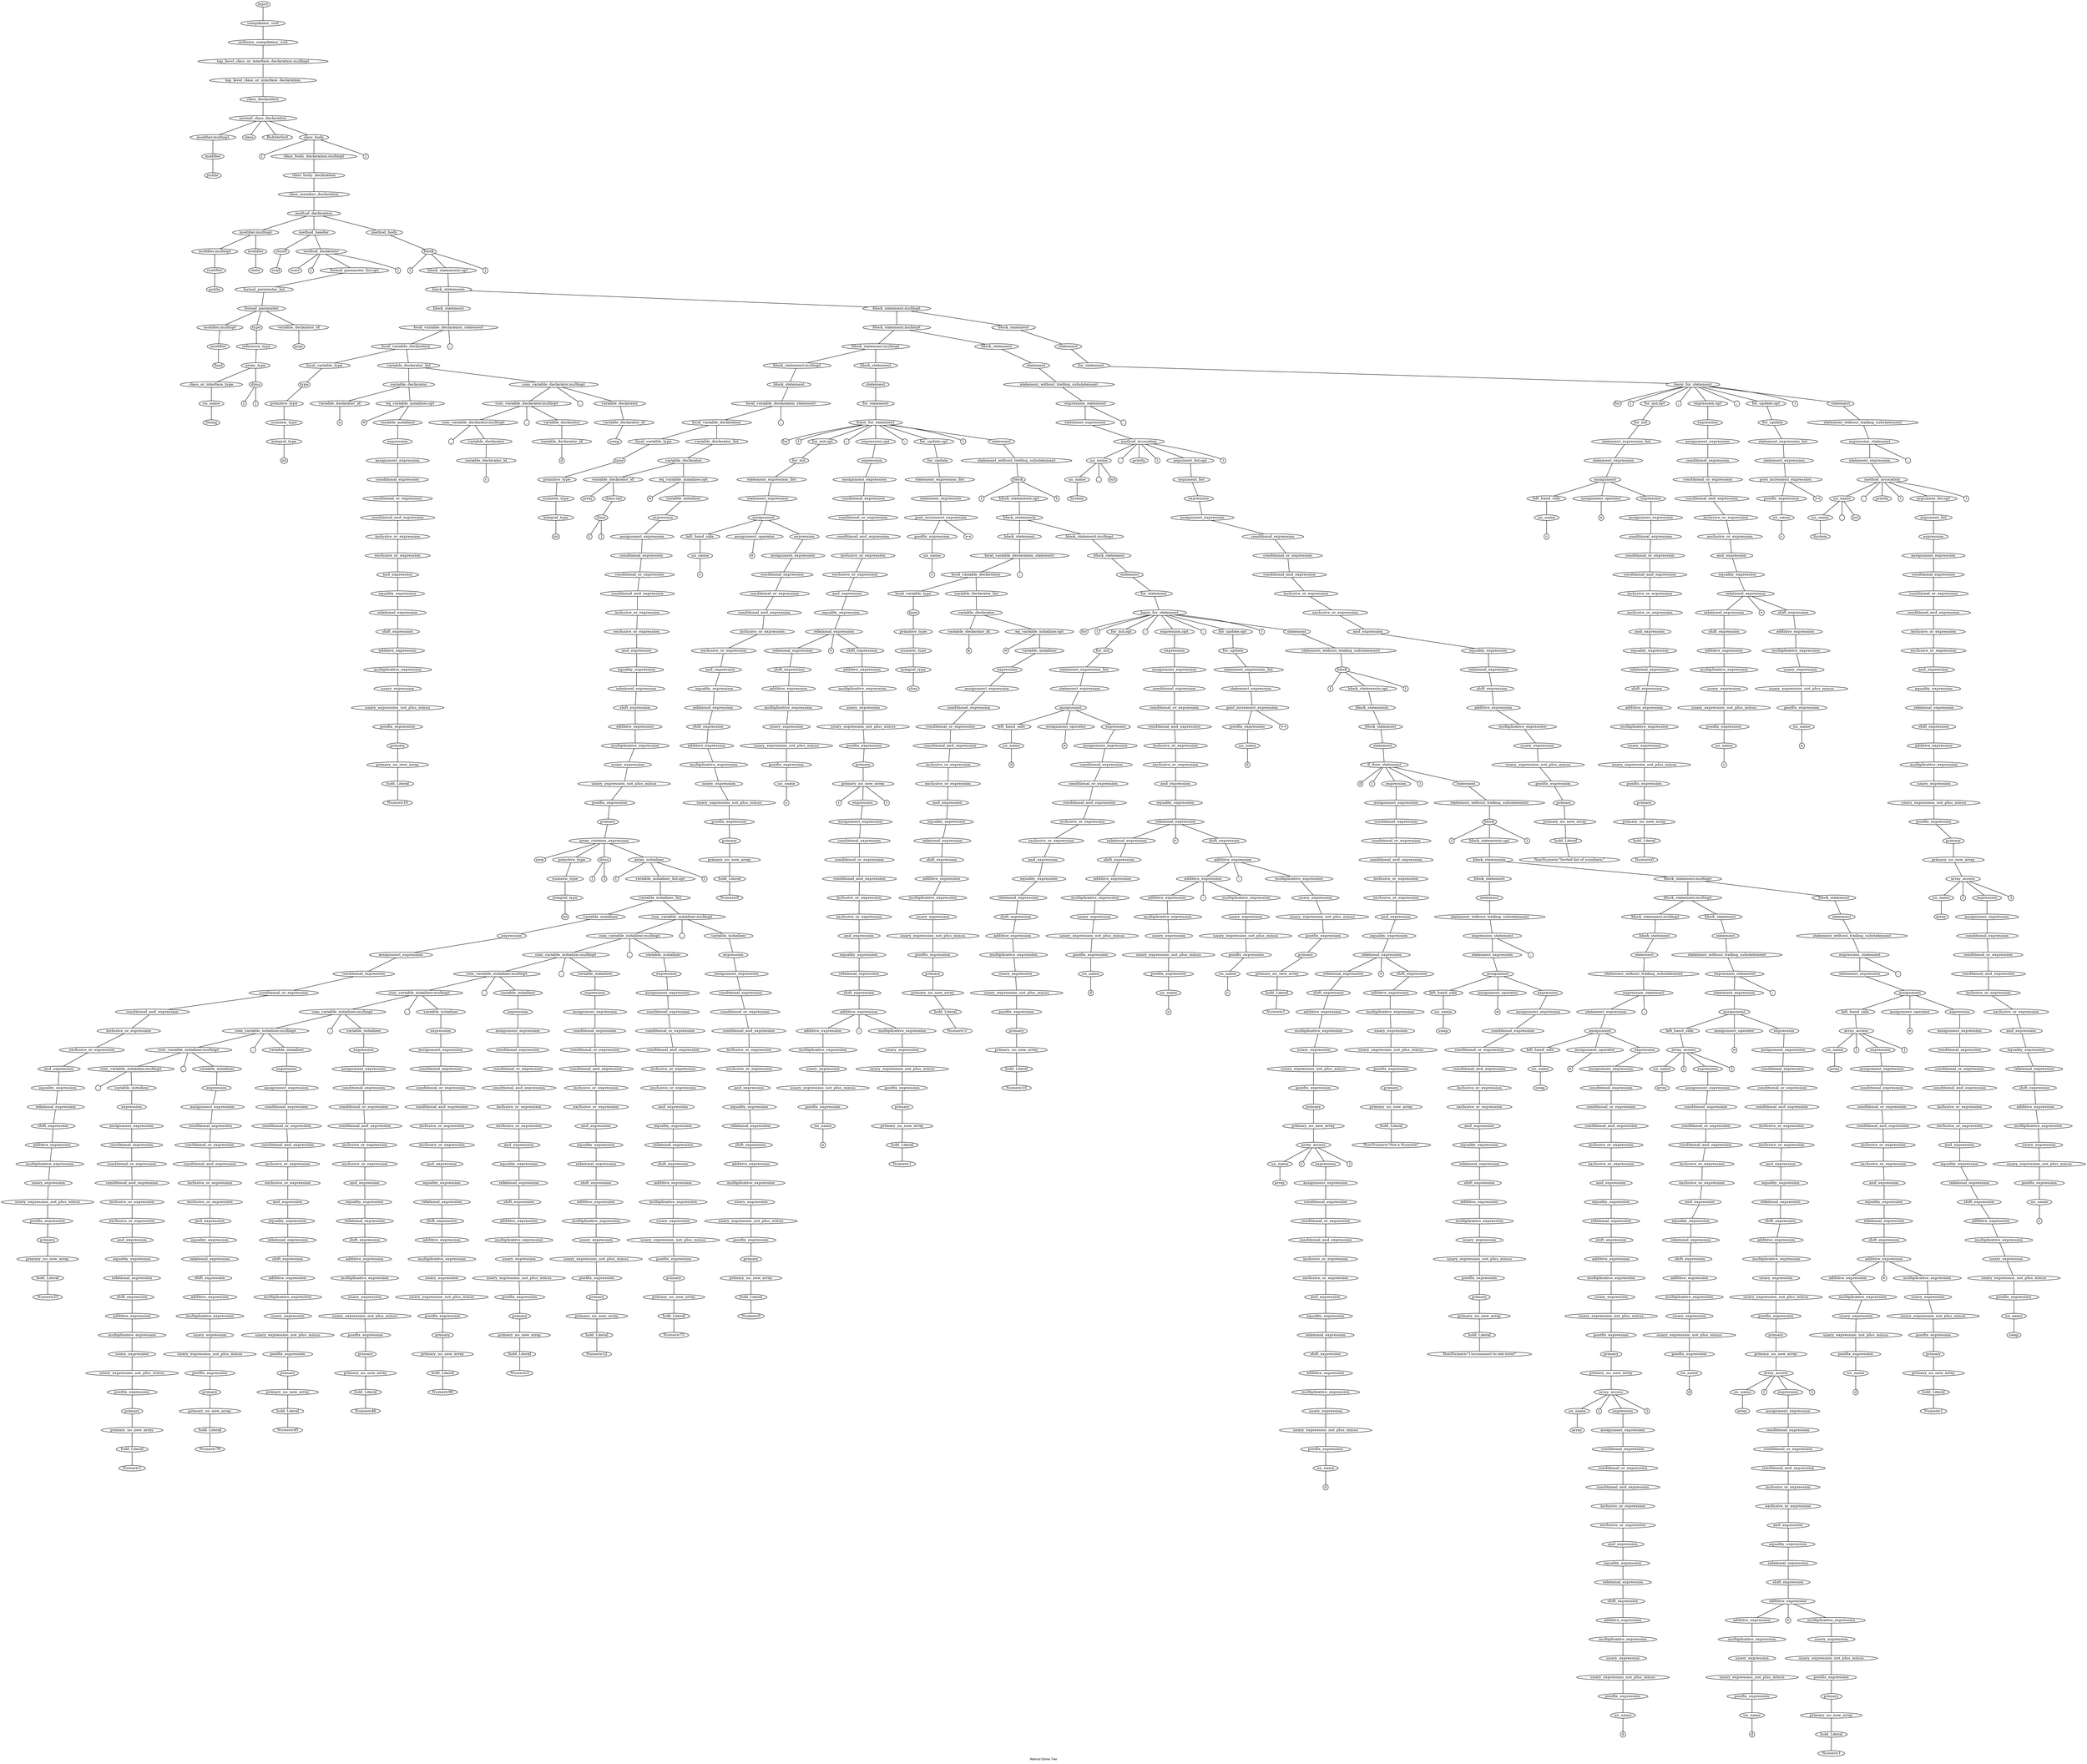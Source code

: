 // dot -Tps out.dot -o out.ps

graph "Abstract Syntax Tree"
{
	fontname="Helvetica,Arial,sans-serif"
	node [fontsize=10, width=".2", height=".2", margin=0]
	edge [fontsize=6]
	graph[fontsize=8];

	label="Abstract Syntax Tree"

	n1116 ;
	n1116 [label="input"] ;
	n1116 -- n1115 ;

	n1115 ;
	n1115 [label="compilation_unit"] ;
	n1115 -- n1114 ;

	n1114 ;
	n1114 [label="ordinary_compilation_unit"] ;
	n1114 -- n1113 ;

	n1113 ;
	n1113 [label="top_level_class_or_interface_declaration.multiopt"] ;
	n1113 -- n1112 ;

	n1112 ;
	n1112 [label="top_level_class_or_interface_declaration"] ;
	n1112 -- n1111 ;

	n1111 ;
	n1111 [label="class_declaration"] ;
	n1111 -- n1108 ;

	n1108 ;
	n1108 [label="normal_class_declaration"] ;
	n1108 -- n2 ;
	n1108 -- n1109 ;
	n1108 -- n1110 ;
	n1108 -- n1105 ;

	n2 ;
	n2 [label="modifier.multiopt"] ;
	n2 -- n0 ;

	n1109 ;
	n1109 [label="class"] ;

	n1110 ;
	n1110 [label="BubbleSort"] ;

	n1105 ;
	n1105 [label="class_body"] ;
	n1105 -- n1106 ;
	n1105 -- n1104 ;
	n1105 -- n1107 ;

	n0 ;
	n0 [label="modifier"] ;
	n0 -- n1 ;

	n1106 ;
	n1106 [label="{"] ;

	n1104 ;
	n1104 [label="class_body_declaration.multiopt"] ;
	n1104 -- n1103 ;

	n1107 ;
	n1107 [label="}"] ;

	n1 ;
	n1 [label="public"] ;

	n1103 ;
	n1103 [label="class_body_declaration"] ;
	n1103 -- n1102 ;

	n1102 ;
	n1102 [label="class_member_declaration"] ;
	n1102 -- n1101 ;

	n1101 ;
	n1101 [label="method_declaration"] ;
	n1101 -- n8 ;
	n1101 -- n32 ;
	n1101 -- n1100 ;

	n8 ;
	n8 [label="modifier.multiopt"] ;
	n8 -- n5 ;
	n8 -- n6 ;

	n32 ;
	n32 [label="method_header"] ;
	n32 -- n9 ;
	n32 -- n28 ;

	n1100 ;
	n1100 [label="method_body"] ;
	n1100 -- n1097 ;

	n5 ;
	n5 [label="modifier.multiopt"] ;
	n5 -- n3 ;

	n6 ;
	n6 [label="modifier"] ;
	n6 -- n7 ;

	n9 ;
	n9 [label="result"] ;
	n9 -- n10 ;

	n28 ;
	n28 [label="method_declarator"] ;
	n28 -- n29 ;
	n28 -- n30 ;
	n28 -- n27 ;
	n28 -- n31 ;

	n1097 ;
	n1097 [label="block"] ;
	n1097 -- n1098 ;
	n1097 -- n1096 ;
	n1097 -- n1099 ;

	n3 ;
	n3 [label="modifier"] ;
	n3 -- n4 ;

	n7 ;
	n7 [label="static"] ;

	n10 ;
	n10 [label="void"] ;

	n29 ;
	n29 [label="main"] ;

	n30 ;
	n30 [label="("] ;

	n27 ;
	n27 [label="formal_parameter_list.opt"] ;
	n27 -- n26 ;

	n31 ;
	n31 [label=")"] ;

	n1098 ;
	n1098 [label="{"] ;

	n1096 ;
	n1096 [label="block_statements.opt"] ;
	n1096 -- n1095 ;

	n1099 ;
	n1099 [label="}"] ;

	n4 ;
	n4 [label="public"] ;

	n26 ;
	n26 [label="formal_parameter_list"] ;
	n26 -- n25 ;

	n1095 ;
	n1095 [label="block_statements"] ;
	n1095 -- n84 ;
	n1095 -- n1094 ;

	n25 ;
	n25 [label="formal_parameter"] ;
	n25 -- n13 ;
	n25 -- n22 ;
	n25 -- n23 ;

	n84 ;
	n84 [label="block_statement"] ;
	n84 -- n82 ;

	n1094 ;
	n1094 [label="block_statement.multiopt"] ;
	n1094 -- n958 ;
	n1094 -- n1093 ;

	n13 ;
	n13 [label="modifier.multiopt"] ;
	n13 -- n11 ;

	n22 ;
	n22 [label="type"] ;
	n22 -- n21 ;

	n23 ;
	n23 [label="variable_declarator_id"] ;
	n23 -- n24 ;

	n82 ;
	n82 [label="local_variable_declaration_statement"] ;
	n82 -- n81 ;
	n82 -- n83 ;

	n958 ;
	n958 [label="block_statement.multiopt"] ;
	n958 -- n919 ;
	n958 -- n957 ;

	n1093 ;
	n1093 [label="block_statement"] ;
	n1093 -- n1092 ;

	n11 ;
	n11 [label="modifier"] ;
	n11 -- n12 ;

	n21 ;
	n21 [label="reference_type"] ;
	n21 -- n20 ;

	n24 ;
	n24 [label="args"] ;

	n81 ;
	n81 [label="local_variable_declaration"] ;
	n81 -- n38 ;
	n81 -- n80 ;

	n83 ;
	n83 [label=";"] ;

	n919 ;
	n919 [label="block_statement.multiopt"] ;
	n919 -- n365 ;
	n919 -- n918 ;

	n957 ;
	n957 [label="block_statement"] ;
	n957 -- n956 ;

	n1092 ;
	n1092 [label="statement"] ;
	n1092 -- n1091 ;

	n12 ;
	n12 [label="final"] ;

	n20 ;
	n20 [label="array_type"] ;
	n20 -- n16 ;
	n20 -- n17 ;

	n38 ;
	n38 [label="local_variable_type"] ;
	n38 -- n37 ;

	n80 ;
	n80 [label="variable_declarator_list"] ;
	n80 -- n64 ;
	n80 -- n78 ;

	n365 ;
	n365 [label="block_statement.multiopt"] ;
	n365 -- n364 ;

	n918 ;
	n918 [label="block_statement"] ;
	n918 -- n917 ;

	n956 ;
	n956 [label="statement"] ;
	n956 -- n955 ;

	n1091 ;
	n1091 [label="for_statement"] ;
	n1091 -- n1085 ;

	n16 ;
	n16 [label="class_or_interface_type"] ;
	n16 -- n14 ;

	n17 ;
	n17 [label="dims"] ;
	n17 -- n18 ;
	n17 -- n19 ;

	n37 ;
	n37 [label="type"] ;
	n37 -- n36 ;

	n64 ;
	n64 [label="variable_declarator"] ;
	n64 -- n39 ;
	n64 -- n62 ;

	n78 ;
	n78 [label="com_variable_declarator.multiopt"] ;
	n78 -- n73 ;
	n78 -- n79 ;
	n78 -- n77 ;

	n364 ;
	n364 [label="block_statement"] ;
	n364 -- n362 ;

	n917 ;
	n917 [label="statement"] ;
	n917 -- n916 ;

	n955 ;
	n955 [label="statement_without_trailing_substatement"] ;
	n955 -- n953 ;

	n1085 ;
	n1085 [label="basic_for_statement"] ;
	n1085 -- n1086 ;
	n1085 -- n1087 ;
	n1085 -- n988 ;
	n1085 -- n1088 ;
	n1085 -- n1017 ;
	n1085 -- n1089 ;
	n1085 -- n1026 ;
	n1085 -- n1090 ;
	n1085 -- n1084 ;

	n14 ;
	n14 [label="un_name"] ;
	n14 -- n15 ;

	n18 ;
	n18 [label="["] ;

	n19 ;
	n19 [label="]"] ;

	n36 ;
	n36 [label="primitive_type"] ;
	n36 -- n35 ;

	n39 ;
	n39 [label="variable_declarator_id"] ;
	n39 -- n40 ;

	n62 ;
	n62 [label="eq_variable_initializer.opt"] ;
	n62 -- n63 ;
	n62 -- n61 ;

	n73 ;
	n73 [label="com_variable_declarator.multiopt"] ;
	n73 -- n68 ;
	n73 -- n74 ;
	n73 -- n72 ;

	n79 ;
	n79 [label=","] ;

	n77 ;
	n77 [label="variable_declarator"] ;
	n77 -- n75 ;

	n362 ;
	n362 [label="local_variable_declaration_statement"] ;
	n362 -- n361 ;
	n362 -- n363 ;

	n916 ;
	n916 [label="for_statement"] ;
	n916 -- n910 ;

	n953 ;
	n953 [label="expression_statement"] ;
	n953 -- n952 ;
	n953 -- n954 ;

	n1086 ;
	n1086 [label="for"] ;

	n1087 ;
	n1087 [label="("] ;

	n988 ;
	n988 [label="for_init.opt"] ;
	n988 -- n987 ;

	n1088 ;
	n1088 [label=";"] ;

	n1017 ;
	n1017 [label="expression.opt"] ;
	n1017 -- n1016 ;

	n1089 ;
	n1089 [label=";"] ;

	n1026 ;
	n1026 [label="for_update.opt"] ;
	n1026 -- n1025 ;

	n1090 ;
	n1090 [label=")"] ;

	n1084 ;
	n1084 [label="statement"] ;
	n1084 -- n1083 ;

	n15 ;
	n15 [label="String"] ;

	n35 ;
	n35 [label="numeric_type"] ;
	n35 -- n33 ;

	n40 ;
	n40 [label="n"] ;

	n63 ;
	n63 [label="="] ;

	n61 ;
	n61 [label="variable_initializer"] ;
	n61 -- n60 ;

	n68 ;
	n68 [label="com_variable_declarator.multiopt"] ;
	n68 -- n69 ;
	n68 -- n67 ;

	n74 ;
	n74 [label=","] ;

	n72 ;
	n72 [label="variable_declarator"] ;
	n72 -- n70 ;

	n75 ;
	n75 [label="variable_declarator_id"] ;
	n75 -- n76 ;

	n361 ;
	n361 [label="local_variable_declaration"] ;
	n361 -- n90 ;
	n361 -- n360 ;

	n363 ;
	n363 [label=";"] ;

	n910 ;
	n910 [label="basic_for_statement"] ;
	n910 -- n911 ;
	n910 -- n912 ;
	n910 -- n395 ;
	n910 -- n913 ;
	n910 -- n454 ;
	n910 -- n914 ;
	n910 -- n463 ;
	n910 -- n915 ;
	n910 -- n909 ;

	n952 ;
	n952 [label="statement_expression"] ;
	n952 -- n947 ;

	n954 ;
	n954 [label=";"] ;

	n987 ;
	n987 [label="for_init"] ;
	n987 -- n986 ;

	n1016 ;
	n1016 [label="expression"] ;
	n1016 -- n1015 ;

	n1025 ;
	n1025 [label="for_update"] ;
	n1025 -- n1024 ;

	n1083 ;
	n1083 [label="statement_without_trailing_substatement"] ;
	n1083 -- n1081 ;

	n33 ;
	n33 [label="integral_type"] ;
	n33 -- n34 ;

	n60 ;
	n60 [label="expression"] ;
	n60 -- n59 ;

	n69 ;
	n69 [label=","] ;

	n67 ;
	n67 [label="variable_declarator"] ;
	n67 -- n65 ;

	n70 ;
	n70 [label="variable_declarator_id"] ;
	n70 -- n71 ;

	n76 ;
	n76 [label="swap"] ;

	n90 ;
	n90 [label="local_variable_type"] ;
	n90 -- n89 ;

	n360 ;
	n360 [label="variable_declarator_list"] ;
	n360 -- n359 ;

	n911 ;
	n911 [label="for"] ;

	n912 ;
	n912 [label="("] ;

	n395 ;
	n395 [label="for_init.opt"] ;
	n395 -- n394 ;

	n913 ;
	n913 [label=";"] ;

	n454 ;
	n454 [label="expression.opt"] ;
	n454 -- n453 ;

	n914 ;
	n914 [label=";"] ;

	n463 ;
	n463 [label="for_update.opt"] ;
	n463 -- n462 ;

	n915 ;
	n915 [label=")"] ;

	n909 ;
	n909 [label="statement"] ;
	n909 -- n908 ;

	n947 ;
	n947 [label="method_invocation"] ;
	n947 -- n922 ;
	n947 -- n948 ;
	n947 -- n949 ;
	n947 -- n950 ;
	n947 -- n946 ;
	n947 -- n951 ;

	n986 ;
	n986 [label="statement_expression_list"] ;
	n986 -- n985 ;

	n1015 ;
	n1015 [label="assignment_expression"] ;
	n1015 -- n1014 ;

	n1024 ;
	n1024 [label="statement_expression_list"] ;
	n1024 -- n1023 ;

	n1081 ;
	n1081 [label="expression_statement"] ;
	n1081 -- n1080 ;
	n1081 -- n1082 ;

	n34 ;
	n34 [label="int"] ;

	n59 ;
	n59 [label="assignment_expression"] ;
	n59 -- n58 ;

	n65 ;
	n65 [label="variable_declarator_id"] ;
	n65 -- n66 ;

	n71 ;
	n71 [label="d"] ;

	n89 ;
	n89 [label="type"] ;
	n89 -- n88 ;

	n359 ;
	n359 [label="variable_declarator"] ;
	n359 -- n95 ;
	n359 -- n357 ;

	n394 ;
	n394 [label="for_init"] ;
	n394 -- n393 ;

	n453 ;
	n453 [label="expression"] ;
	n453 -- n452 ;

	n462 ;
	n462 [label="for_update"] ;
	n462 -- n461 ;

	n908 ;
	n908 [label="statement_without_trailing_substatement"] ;
	n908 -- n905 ;

	n922 ;
	n922 [label="un_name"] ;
	n922 -- n920 ;
	n922 -- n923 ;
	n922 -- n924 ;

	n948 ;
	n948 [label="."] ;

	n949 ;
	n949 [label="println"] ;

	n950 ;
	n950 [label="("] ;

	n946 ;
	n946 [label="argument_list.opt"] ;
	n946 -- n945 ;

	n951 ;
	n951 [label=")"] ;

	n985 ;
	n985 [label="statement_expression"] ;
	n985 -- n984 ;

	n1014 ;
	n1014 [label="conditional_expression"] ;
	n1014 -- n1013 ;

	n1023 ;
	n1023 [label="statement_expression"] ;
	n1023 -- n1021 ;

	n1080 ;
	n1080 [label="statement_expression"] ;
	n1080 -- n1075 ;

	n1082 ;
	n1082 [label=";"] ;

	n58 ;
	n58 [label="conditional_expression"] ;
	n58 -- n57 ;

	n66 ;
	n66 [label="c"] ;

	n88 ;
	n88 [label="primitive_type"] ;
	n88 -- n87 ;

	n95 ;
	n95 [label="variable_declarator_id"] ;
	n95 -- n96 ;
	n95 -- n94 ;

	n357 ;
	n357 [label="eq_variable_initializer.opt"] ;
	n357 -- n358 ;
	n357 -- n356 ;

	n393 ;
	n393 [label="statement_expression_list"] ;
	n393 -- n392 ;

	n452 ;
	n452 [label="assignment_expression"] ;
	n452 -- n451 ;

	n461 ;
	n461 [label="statement_expression_list"] ;
	n461 -- n460 ;

	n905 ;
	n905 [label="block"] ;
	n905 -- n906 ;
	n905 -- n904 ;
	n905 -- n907 ;

	n920 ;
	n920 [label="un_name"] ;
	n920 -- n921 ;

	n923 ;
	n923 [label="."] ;

	n924 ;
	n924 [label="out"] ;

	n945 ;
	n945 [label="argument_list"] ;
	n945 -- n944 ;

	n984 ;
	n984 [label="assignment"] ;
	n984 -- n961 ;
	n984 -- n962 ;
	n984 -- n983 ;

	n1013 ;
	n1013 [label="conditional_or_expression"] ;
	n1013 -- n1012 ;

	n1021 ;
	n1021 [label="post_increment_expression"] ;
	n1021 -- n1020 ;
	n1021 -- n1022 ;

	n1075 ;
	n1075 [label="method_invocation"] ;
	n1075 -- n1029 ;
	n1075 -- n1076 ;
	n1075 -- n1077 ;
	n1075 -- n1078 ;
	n1075 -- n1074 ;
	n1075 -- n1079 ;

	n57 ;
	n57 [label="conditional_or_expression"] ;
	n57 -- n56 ;

	n87 ;
	n87 [label="numeric_type"] ;
	n87 -- n85 ;

	n96 ;
	n96 [label="array"] ;

	n94 ;
	n94 [label="dims.opt"] ;
	n94 -- n91 ;

	n358 ;
	n358 [label="="] ;

	n356 ;
	n356 [label="variable_initializer"] ;
	n356 -- n355 ;

	n392 ;
	n392 [label="statement_expression"] ;
	n392 -- n391 ;

	n451 ;
	n451 [label="conditional_expression"] ;
	n451 -- n450 ;

	n460 ;
	n460 [label="statement_expression"] ;
	n460 -- n458 ;

	n906 ;
	n906 [label="{"] ;

	n904 ;
	n904 [label="block_statements.opt"] ;
	n904 -- n903 ;

	n907 ;
	n907 [label="}"] ;

	n921 ;
	n921 [label="System"] ;

	n944 ;
	n944 [label="expression"] ;
	n944 -- n943 ;

	n961 ;
	n961 [label="left_hand_side"] ;
	n961 -- n959 ;

	n962 ;
	n962 [label="assignment_operator"] ;
	n962 -- n963 ;

	n983 ;
	n983 [label="expression"] ;
	n983 -- n982 ;

	n1012 ;
	n1012 [label="conditional_and_expression"] ;
	n1012 -- n1011 ;

	n1020 ;
	n1020 [label="postfix_expression"] ;
	n1020 -- n1018 ;

	n1022 ;
	n1022 [label="++"] ;

	n1029 ;
	n1029 [label="un_name"] ;
	n1029 -- n1027 ;
	n1029 -- n1030 ;
	n1029 -- n1031 ;

	n1076 ;
	n1076 [label="."] ;

	n1077 ;
	n1077 [label="println"] ;

	n1078 ;
	n1078 [label="("] ;

	n1074 ;
	n1074 [label="argument_list.opt"] ;
	n1074 -- n1073 ;

	n1079 ;
	n1079 [label=")"] ;

	n56 ;
	n56 [label="conditional_and_expression"] ;
	n56 -- n55 ;

	n85 ;
	n85 [label="integral_type"] ;
	n85 -- n86 ;

	n91 ;
	n91 [label="dims"] ;
	n91 -- n92 ;
	n91 -- n93 ;

	n355 ;
	n355 [label="expression"] ;
	n355 -- n354 ;

	n391 ;
	n391 [label="assignment"] ;
	n391 -- n368 ;
	n391 -- n369 ;
	n391 -- n390 ;

	n450 ;
	n450 [label="conditional_or_expression"] ;
	n450 -- n449 ;

	n458 ;
	n458 [label="post_increment_expression"] ;
	n458 -- n457 ;
	n458 -- n459 ;

	n903 ;
	n903 [label="block_statements"] ;
	n903 -- n500 ;
	n903 -- n902 ;

	n943 ;
	n943 [label="assignment_expression"] ;
	n943 -- n942 ;

	n959 ;
	n959 [label="un_name"] ;
	n959 -- n960 ;

	n963 ;
	n963 [label="="] ;

	n982 ;
	n982 [label="assignment_expression"] ;
	n982 -- n981 ;

	n1011 ;
	n1011 [label="inclusive_or_expression"] ;
	n1011 -- n1010 ;

	n1018 ;
	n1018 [label="un_name"] ;
	n1018 -- n1019 ;

	n1027 ;
	n1027 [label="un_name"] ;
	n1027 -- n1028 ;

	n1030 ;
	n1030 [label="."] ;

	n1031 ;
	n1031 [label="out"] ;

	n1073 ;
	n1073 [label="argument_list"] ;
	n1073 -- n1072 ;

	n55 ;
	n55 [label="inclusive_or_expression"] ;
	n55 -- n54 ;

	n86 ;
	n86 [label="int"] ;

	n92 ;
	n92 [label="["] ;

	n93 ;
	n93 [label="]"] ;

	n354 ;
	n354 [label="assignment_expression"] ;
	n354 -- n353 ;

	n368 ;
	n368 [label="left_hand_side"] ;
	n368 -- n366 ;

	n369 ;
	n369 [label="assignment_operator"] ;
	n369 -- n370 ;

	n390 ;
	n390 [label="expression"] ;
	n390 -- n389 ;

	n449 ;
	n449 [label="conditional_and_expression"] ;
	n449 -- n448 ;

	n457 ;
	n457 [label="postfix_expression"] ;
	n457 -- n455 ;

	n459 ;
	n459 [label="++"] ;

	n500 ;
	n500 [label="block_statement"] ;
	n500 -- n498 ;

	n902 ;
	n902 [label="block_statement.multiopt"] ;
	n902 -- n901 ;

	n942 ;
	n942 [label="conditional_expression"] ;
	n942 -- n941 ;

	n960 ;
	n960 [label="c"] ;

	n981 ;
	n981 [label="conditional_expression"] ;
	n981 -- n980 ;

	n1010 ;
	n1010 [label="exclusive_or_expression"] ;
	n1010 -- n1009 ;

	n1019 ;
	n1019 [label="c"] ;

	n1028 ;
	n1028 [label="System"] ;

	n1072 ;
	n1072 [label="expression"] ;
	n1072 -- n1071 ;

	n54 ;
	n54 [label="exclusive_or_expression"] ;
	n54 -- n53 ;

	n353 ;
	n353 [label="conditional_expression"] ;
	n353 -- n352 ;

	n366 ;
	n366 [label="un_name"] ;
	n366 -- n367 ;

	n370 ;
	n370 [label="="] ;

	n389 ;
	n389 [label="assignment_expression"] ;
	n389 -- n388 ;

	n448 ;
	n448 [label="inclusive_or_expression"] ;
	n448 -- n447 ;

	n455 ;
	n455 [label="un_name"] ;
	n455 -- n456 ;

	n498 ;
	n498 [label="local_variable_declaration_statement"] ;
	n498 -- n497 ;
	n498 -- n499 ;

	n901 ;
	n901 [label="block_statement"] ;
	n901 -- n900 ;

	n941 ;
	n941 [label="conditional_or_expression"] ;
	n941 -- n940 ;

	n980 ;
	n980 [label="conditional_or_expression"] ;
	n980 -- n979 ;

	n1009 ;
	n1009 [label="and_expression"] ;
	n1009 -- n1008 ;

	n1071 ;
	n1071 [label="assignment_expression"] ;
	n1071 -- n1070 ;

	n53 ;
	n53 [label="and_expression"] ;
	n53 -- n52 ;

	n352 ;
	n352 [label="conditional_or_expression"] ;
	n352 -- n351 ;

	n367 ;
	n367 [label="c"] ;

	n388 ;
	n388 [label="conditional_expression"] ;
	n388 -- n387 ;

	n447 ;
	n447 [label="exclusive_or_expression"] ;
	n447 -- n446 ;

	n456 ;
	n456 [label="c"] ;

	n497 ;
	n497 [label="local_variable_declaration"] ;
	n497 -- n469 ;
	n497 -- n496 ;

	n499 ;
	n499 [label=";"] ;

	n900 ;
	n900 [label="statement"] ;
	n900 -- n899 ;

	n940 ;
	n940 [label="conditional_and_expression"] ;
	n940 -- n939 ;

	n979 ;
	n979 [label="conditional_and_expression"] ;
	n979 -- n978 ;

	n1008 ;
	n1008 [label="equality_expression"] ;
	n1008 -- n1006 ;

	n1070 ;
	n1070 [label="conditional_expression"] ;
	n1070 -- n1069 ;

	n52 ;
	n52 [label="equality_expression"] ;
	n52 -- n51 ;

	n351 ;
	n351 [label="conditional_and_expression"] ;
	n351 -- n350 ;

	n387 ;
	n387 [label="conditional_or_expression"] ;
	n387 -- n386 ;

	n446 ;
	n446 [label="and_expression"] ;
	n446 -- n445 ;

	n469 ;
	n469 [label="local_variable_type"] ;
	n469 -- n468 ;

	n496 ;
	n496 [label="variable_declarator_list"] ;
	n496 -- n495 ;

	n899 ;
	n899 [label="for_statement"] ;
	n899 -- n893 ;

	n939 ;
	n939 [label="inclusive_or_expression"] ;
	n939 -- n938 ;

	n978 ;
	n978 [label="inclusive_or_expression"] ;
	n978 -- n977 ;

	n1006 ;
	n1006 [label="relational_expression"] ;
	n1006 -- n997 ;
	n1006 -- n1007 ;
	n1006 -- n1005 ;

	n1069 ;
	n1069 [label="conditional_or_expression"] ;
	n1069 -- n1068 ;

	n51 ;
	n51 [label="relational_expression"] ;
	n51 -- n50 ;

	n350 ;
	n350 [label="inclusive_or_expression"] ;
	n350 -- n349 ;

	n386 ;
	n386 [label="conditional_and_expression"] ;
	n386 -- n385 ;

	n445 ;
	n445 [label="equality_expression"] ;
	n445 -- n443 ;

	n468 ;
	n468 [label="type"] ;
	n468 -- n467 ;

	n495 ;
	n495 [label="variable_declarator"] ;
	n495 -- n470 ;
	n495 -- n493 ;

	n893 ;
	n893 [label="basic_for_statement"] ;
	n893 -- n894 ;
	n893 -- n895 ;
	n893 -- n530 ;
	n893 -- n896 ;
	n893 -- n577 ;
	n893 -- n897 ;
	n893 -- n586 ;
	n893 -- n898 ;
	n893 -- n892 ;

	n938 ;
	n938 [label="exclusive_or_expression"] ;
	n938 -- n937 ;

	n977 ;
	n977 [label="exclusive_or_expression"] ;
	n977 -- n976 ;

	n997 ;
	n997 [label="relational_expression"] ;
	n997 -- n996 ;

	n1007 ;
	n1007 [label="<"] ;

	n1005 ;
	n1005 [label="shift_expression"] ;
	n1005 -- n1004 ;

	n1068 ;
	n1068 [label="conditional_and_expression"] ;
	n1068 -- n1067 ;

	n50 ;
	n50 [label="shift_expression"] ;
	n50 -- n49 ;

	n349 ;
	n349 [label="exclusive_or_expression"] ;
	n349 -- n348 ;

	n385 ;
	n385 [label="inclusive_or_expression"] ;
	n385 -- n384 ;

	n443 ;
	n443 [label="relational_expression"] ;
	n443 -- n404 ;
	n443 -- n444 ;
	n443 -- n442 ;

	n467 ;
	n467 [label="primitive_type"] ;
	n467 -- n466 ;

	n470 ;
	n470 [label="variable_declarator_id"] ;
	n470 -- n471 ;

	n493 ;
	n493 [label="eq_variable_initializer.opt"] ;
	n493 -- n494 ;
	n493 -- n492 ;

	n894 ;
	n894 [label="for"] ;

	n895 ;
	n895 [label="("] ;

	n530 ;
	n530 [label="for_init.opt"] ;
	n530 -- n529 ;

	n896 ;
	n896 [label=";"] ;

	n577 ;
	n577 [label="expression.opt"] ;
	n577 -- n576 ;

	n897 ;
	n897 [label=";"] ;

	n586 ;
	n586 [label="for_update.opt"] ;
	n586 -- n585 ;

	n898 ;
	n898 [label=")"] ;

	n892 ;
	n892 [label="statement"] ;
	n892 -- n891 ;

	n937 ;
	n937 [label="and_expression"] ;
	n937 -- n936 ;

	n976 ;
	n976 [label="and_expression"] ;
	n976 -- n975 ;

	n996 ;
	n996 [label="shift_expression"] ;
	n996 -- n995 ;

	n1004 ;
	n1004 [label="additive_expression"] ;
	n1004 -- n1003 ;

	n1067 ;
	n1067 [label="inclusive_or_expression"] ;
	n1067 -- n1066 ;

	n49 ;
	n49 [label="additive_expression"] ;
	n49 -- n48 ;

	n348 ;
	n348 [label="and_expression"] ;
	n348 -- n347 ;

	n384 ;
	n384 [label="exclusive_or_expression"] ;
	n384 -- n383 ;

	n404 ;
	n404 [label="relational_expression"] ;
	n404 -- n403 ;

	n444 ;
	n444 [label="<"] ;

	n442 ;
	n442 [label="shift_expression"] ;
	n442 -- n441 ;

	n466 ;
	n466 [label="numeric_type"] ;
	n466 -- n464 ;

	n471 ;
	n471 [label="k"] ;

	n494 ;
	n494 [label="="] ;

	n492 ;
	n492 [label="variable_initializer"] ;
	n492 -- n491 ;

	n529 ;
	n529 [label="for_init"] ;
	n529 -- n528 ;

	n576 ;
	n576 [label="expression"] ;
	n576 -- n575 ;

	n585 ;
	n585 [label="for_update"] ;
	n585 -- n584 ;

	n891 ;
	n891 [label="statement_without_trailing_substatement"] ;
	n891 -- n888 ;

	n936 ;
	n936 [label="equality_expression"] ;
	n936 -- n935 ;

	n975 ;
	n975 [label="equality_expression"] ;
	n975 -- n974 ;

	n995 ;
	n995 [label="additive_expression"] ;
	n995 -- n994 ;

	n1003 ;
	n1003 [label="multiplicative_expression"] ;
	n1003 -- n1002 ;

	n1066 ;
	n1066 [label="exclusive_or_expression"] ;
	n1066 -- n1065 ;

	n48 ;
	n48 [label="multiplicative_expression"] ;
	n48 -- n47 ;

	n347 ;
	n347 [label="equality_expression"] ;
	n347 -- n346 ;

	n383 ;
	n383 [label="and_expression"] ;
	n383 -- n382 ;

	n403 ;
	n403 [label="shift_expression"] ;
	n403 -- n402 ;

	n441 ;
	n441 [label="additive_expression"] ;
	n441 -- n440 ;

	n464 ;
	n464 [label="integral_type"] ;
	n464 -- n465 ;

	n491 ;
	n491 [label="expression"] ;
	n491 -- n490 ;

	n528 ;
	n528 [label="statement_expression_list"] ;
	n528 -- n527 ;

	n575 ;
	n575 [label="assignment_expression"] ;
	n575 -- n574 ;

	n584 ;
	n584 [label="statement_expression_list"] ;
	n584 -- n583 ;

	n888 ;
	n888 [label="block"] ;
	n888 -- n889 ;
	n888 -- n887 ;
	n888 -- n890 ;

	n935 ;
	n935 [label="relational_expression"] ;
	n935 -- n934 ;

	n974 ;
	n974 [label="relational_expression"] ;
	n974 -- n973 ;

	n994 ;
	n994 [label="multiplicative_expression"] ;
	n994 -- n993 ;

	n1002 ;
	n1002 [label="unary_expression"] ;
	n1002 -- n1001 ;

	n1065 ;
	n1065 [label="and_expression"] ;
	n1065 -- n1064 ;

	n47 ;
	n47 [label="unary_expression"] ;
	n47 -- n46 ;

	n346 ;
	n346 [label="relational_expression"] ;
	n346 -- n345 ;

	n382 ;
	n382 [label="equality_expression"] ;
	n382 -- n381 ;

	n402 ;
	n402 [label="additive_expression"] ;
	n402 -- n401 ;

	n440 ;
	n440 [label="multiplicative_expression"] ;
	n440 -- n439 ;

	n465 ;
	n465 [label="char"] ;

	n490 ;
	n490 [label="assignment_expression"] ;
	n490 -- n489 ;

	n527 ;
	n527 [label="statement_expression"] ;
	n527 -- n526 ;

	n574 ;
	n574 [label="conditional_expression"] ;
	n574 -- n573 ;

	n583 ;
	n583 [label="statement_expression"] ;
	n583 -- n581 ;

	n889 ;
	n889 [label="{"] ;

	n887 ;
	n887 [label="block_statements.opt"] ;
	n887 -- n886 ;

	n890 ;
	n890 [label="}"] ;

	n934 ;
	n934 [label="shift_expression"] ;
	n934 -- n933 ;

	n973 ;
	n973 [label="shift_expression"] ;
	n973 -- n972 ;

	n993 ;
	n993 [label="unary_expression"] ;
	n993 -- n992 ;

	n1001 ;
	n1001 [label="unary_expression_not_plus_minus"] ;
	n1001 -- n1000 ;

	n1064 ;
	n1064 [label="equality_expression"] ;
	n1064 -- n1063 ;

	n46 ;
	n46 [label="unary_expression_not_plus_minus"] ;
	n46 -- n45 ;

	n345 ;
	n345 [label="shift_expression"] ;
	n345 -- n344 ;

	n381 ;
	n381 [label="relational_expression"] ;
	n381 -- n380 ;

	n401 ;
	n401 [label="multiplicative_expression"] ;
	n401 -- n400 ;

	n439 ;
	n439 [label="unary_expression"] ;
	n439 -- n438 ;

	n489 ;
	n489 [label="conditional_expression"] ;
	n489 -- n488 ;

	n526 ;
	n526 [label="assignment"] ;
	n526 -- n503 ;
	n526 -- n504 ;
	n526 -- n525 ;

	n573 ;
	n573 [label="conditional_or_expression"] ;
	n573 -- n572 ;

	n581 ;
	n581 [label="post_increment_expression"] ;
	n581 -- n580 ;
	n581 -- n582 ;

	n886 ;
	n886 [label="block_statements"] ;
	n886 -- n885 ;

	n933 ;
	n933 [label="additive_expression"] ;
	n933 -- n932 ;

	n972 ;
	n972 [label="additive_expression"] ;
	n972 -- n971 ;

	n992 ;
	n992 [label="unary_expression_not_plus_minus"] ;
	n992 -- n991 ;

	n1000 ;
	n1000 [label="postfix_expression"] ;
	n1000 -- n998 ;

	n1063 ;
	n1063 [label="relational_expression"] ;
	n1063 -- n1062 ;

	n45 ;
	n45 [label="postfix_expression"] ;
	n45 -- n44 ;

	n344 ;
	n344 [label="additive_expression"] ;
	n344 -- n343 ;

	n380 ;
	n380 [label="shift_expression"] ;
	n380 -- n379 ;

	n400 ;
	n400 [label="unary_expression"] ;
	n400 -- n399 ;

	n438 ;
	n438 [label="unary_expression_not_plus_minus"] ;
	n438 -- n437 ;

	n488 ;
	n488 [label="conditional_or_expression"] ;
	n488 -- n487 ;

	n503 ;
	n503 [label="left_hand_side"] ;
	n503 -- n501 ;

	n504 ;
	n504 [label="assignment_operator"] ;
	n504 -- n505 ;

	n525 ;
	n525 [label="expression"] ;
	n525 -- n524 ;

	n572 ;
	n572 [label="conditional_and_expression"] ;
	n572 -- n571 ;

	n580 ;
	n580 [label="postfix_expression"] ;
	n580 -- n578 ;

	n582 ;
	n582 [label="++"] ;

	n885 ;
	n885 [label="block_statement"] ;
	n885 -- n884 ;

	n932 ;
	n932 [label="multiplicative_expression"] ;
	n932 -- n931 ;

	n971 ;
	n971 [label="multiplicative_expression"] ;
	n971 -- n970 ;

	n991 ;
	n991 [label="postfix_expression"] ;
	n991 -- n989 ;

	n998 ;
	n998 [label="un_name"] ;
	n998 -- n999 ;

	n1062 ;
	n1062 [label="shift_expression"] ;
	n1062 -- n1061 ;

	n44 ;
	n44 [label="primary"] ;
	n44 -- n43 ;

	n343 ;
	n343 [label="multiplicative_expression"] ;
	n343 -- n342 ;

	n379 ;
	n379 [label="additive_expression"] ;
	n379 -- n378 ;

	n399 ;
	n399 [label="unary_expression_not_plus_minus"] ;
	n399 -- n398 ;

	n437 ;
	n437 [label="postfix_expression"] ;
	n437 -- n436 ;

	n487 ;
	n487 [label="conditional_and_expression"] ;
	n487 -- n486 ;

	n501 ;
	n501 [label="un_name"] ;
	n501 -- n502 ;

	n505 ;
	n505 [label="="] ;

	n524 ;
	n524 [label="assignment_expression"] ;
	n524 -- n523 ;

	n571 ;
	n571 [label="inclusive_or_expression"] ;
	n571 -- n570 ;

	n578 ;
	n578 [label="un_name"] ;
	n578 -- n579 ;

	n884 ;
	n884 [label="statement"] ;
	n884 -- n880 ;

	n931 ;
	n931 [label="unary_expression"] ;
	n931 -- n930 ;

	n970 ;
	n970 [label="unary_expression"] ;
	n970 -- n969 ;

	n989 ;
	n989 [label="un_name"] ;
	n989 -- n990 ;

	n999 ;
	n999 [label="n"] ;

	n1061 ;
	n1061 [label="additive_expression"] ;
	n1061 -- n1060 ;

	n43 ;
	n43 [label="primary_no_new_array"] ;
	n43 -- n41 ;

	n342 ;
	n342 [label="unary_expression"] ;
	n342 -- n341 ;

	n378 ;
	n378 [label="multiplicative_expression"] ;
	n378 -- n377 ;

	n398 ;
	n398 [label="postfix_expression"] ;
	n398 -- n396 ;

	n436 ;
	n436 [label="primary"] ;
	n436 -- n433 ;

	n486 ;
	n486 [label="inclusive_or_expression"] ;
	n486 -- n485 ;

	n502 ;
	n502 [label="d"] ;

	n523 ;
	n523 [label="conditional_expression"] ;
	n523 -- n522 ;

	n570 ;
	n570 [label="exclusive_or_expression"] ;
	n570 -- n569 ;

	n579 ;
	n579 [label="d"] ;

	n880 ;
	n880 [label="if_then_statement"] ;
	n880 -- n881 ;
	n880 -- n882 ;
	n880 -- n639 ;
	n880 -- n883 ;
	n880 -- n879 ;

	n930 ;
	n930 [label="unary_expression_not_plus_minus"] ;
	n930 -- n929 ;

	n969 ;
	n969 [label="unary_expression_not_plus_minus"] ;
	n969 -- n968 ;

	n990 ;
	n990 [label="c"] ;

	n1060 ;
	n1060 [label="multiplicative_expression"] ;
	n1060 -- n1059 ;

	n41 ;
	n41 [label="hold_Literal"] ;
	n41 -- n42 ;

	n341 ;
	n341 [label="unary_expression_not_plus_minus"] ;
	n341 -- n340 ;

	n377 ;
	n377 [label="unary_expression"] ;
	n377 -- n376 ;

	n396 ;
	n396 [label="un_name"] ;
	n396 -- n397 ;

	n433 ;
	n433 [label="primary_no_new_array"] ;
	n433 -- n434 ;
	n433 -- n432 ;
	n433 -- n435 ;

	n485 ;
	n485 [label="exclusive_or_expression"] ;
	n485 -- n484 ;

	n522 ;
	n522 [label="conditional_or_expression"] ;
	n522 -- n521 ;

	n569 ;
	n569 [label="and_expression"] ;
	n569 -- n568 ;

	n881 ;
	n881 [label="if"] ;

	n882 ;
	n882 [label="("] ;

	n639 ;
	n639 [label="expression"] ;
	n639 -- n638 ;

	n883 ;
	n883 [label=")"] ;

	n879 ;
	n879 [label="statement"] ;
	n879 -- n878 ;

	n929 ;
	n929 [label="postfix_expression"] ;
	n929 -- n928 ;

	n968 ;
	n968 [label="postfix_expression"] ;
	n968 -- n967 ;

	n1059 ;
	n1059 [label="unary_expression"] ;
	n1059 -- n1058 ;

	n42 ;
	n42 [label="Numeric10"] ;

	n340 ;
	n340 [label="postfix_expression"] ;
	n340 -- n339 ;

	n376 ;
	n376 [label="unary_expression_not_plus_minus"] ;
	n376 -- n375 ;

	n397 ;
	n397 [label="c"] ;

	n434 ;
	n434 [label="("] ;

	n432 ;
	n432 [label="expression"] ;
	n432 -- n431 ;

	n435 ;
	n435 [label=")"] ;

	n484 ;
	n484 [label="and_expression"] ;
	n484 -- n483 ;

	n521 ;
	n521 [label="conditional_and_expression"] ;
	n521 -- n520 ;

	n568 ;
	n568 [label="equality_expression"] ;
	n568 -- n566 ;

	n638 ;
	n638 [label="assignment_expression"] ;
	n638 -- n637 ;

	n878 ;
	n878 [label="statement_without_trailing_substatement"] ;
	n878 -- n875 ;

	n928 ;
	n928 [label="primary"] ;
	n928 -- n927 ;

	n967 ;
	n967 [label="primary"] ;
	n967 -- n966 ;

	n1058 ;
	n1058 [label="unary_expression_not_plus_minus"] ;
	n1058 -- n1057 ;

	n339 ;
	n339 [label="primary"] ;
	n339 -- n337 ;

	n375 ;
	n375 [label="postfix_expression"] ;
	n375 -- n374 ;

	n431 ;
	n431 [label="assignment_expression"] ;
	n431 -- n430 ;

	n483 ;
	n483 [label="equality_expression"] ;
	n483 -- n482 ;

	n520 ;
	n520 [label="inclusive_or_expression"] ;
	n520 -- n519 ;

	n566 ;
	n566 [label="relational_expression"] ;
	n566 -- n539 ;
	n566 -- n567 ;
	n566 -- n565 ;

	n637 ;
	n637 [label="conditional_expression"] ;
	n637 -- n636 ;

	n875 ;
	n875 [label="block"] ;
	n875 -- n876 ;
	n875 -- n874 ;
	n875 -- n877 ;

	n927 ;
	n927 [label="primary_no_new_array"] ;
	n927 -- n925 ;

	n966 ;
	n966 [label="primary_no_new_array"] ;
	n966 -- n964 ;

	n1057 ;
	n1057 [label="postfix_expression"] ;
	n1057 -- n1056 ;

	n337 ;
	n337 [label="array_creation_expression"] ;
	n337 -- n338 ;
	n337 -- n100 ;
	n337 -- n101 ;
	n337 -- n334 ;

	n374 ;
	n374 [label="primary"] ;
	n374 -- n373 ;

	n430 ;
	n430 [label="conditional_expression"] ;
	n430 -- n429 ;

	n482 ;
	n482 [label="relational_expression"] ;
	n482 -- n481 ;

	n519 ;
	n519 [label="exclusive_or_expression"] ;
	n519 -- n518 ;

	n539 ;
	n539 [label="relational_expression"] ;
	n539 -- n538 ;

	n567 ;
	n567 [label="<"] ;

	n565 ;
	n565 [label="shift_expression"] ;
	n565 -- n563 ;

	n636 ;
	n636 [label="conditional_or_expression"] ;
	n636 -- n635 ;

	n876 ;
	n876 [label="{"] ;

	n874 ;
	n874 [label="block_statements.opt"] ;
	n874 -- n873 ;

	n877 ;
	n877 [label="}"] ;

	n925 ;
	n925 [label="hold_Literal"] ;
	n925 -- n926 ;

	n964 ;
	n964 [label="hold_Literal"] ;
	n964 -- n965 ;

	n1056 ;
	n1056 [label="primary"] ;
	n1056 -- n1055 ;

	n338 ;
	n338 [label="new"] ;

	n100 ;
	n100 [label="primitive_type"] ;
	n100 -- n99 ;

	n101 ;
	n101 [label="dims"] ;
	n101 -- n102 ;
	n101 -- n103 ;

	n334 ;
	n334 [label="array_initializer"] ;
	n334 -- n335 ;
	n334 -- n333 ;
	n334 -- n336 ;

	n373 ;
	n373 [label="primary_no_new_array"] ;
	n373 -- n371 ;

	n429 ;
	n429 [label="conditional_or_expression"] ;
	n429 -- n428 ;

	n481 ;
	n481 [label="shift_expression"] ;
	n481 -- n480 ;

	n518 ;
	n518 [label="and_expression"] ;
	n518 -- n517 ;

	n538 ;
	n538 [label="shift_expression"] ;
	n538 -- n537 ;

	n563 ;
	n563 [label="additive_expression"] ;
	n563 -- n553 ;
	n563 -- n564 ;
	n563 -- n562 ;

	n635 ;
	n635 [label="conditional_and_expression"] ;
	n635 -- n634 ;

	n873 ;
	n873 [label="block_statements"] ;
	n873 -- n671 ;
	n873 -- n872 ;

	n926 ;
	n926 [label="NonNumeric\"Sorted list of numbers:\""] ;

	n965 ;
	n965 [label="Numeric0"] ;

	n1055 ;
	n1055 [label="primary_no_new_array"] ;
	n1055 -- n1052 ;

	n99 ;
	n99 [label="numeric_type"] ;
	n99 -- n97 ;

	n102 ;
	n102 [label="["] ;

	n103 ;
	n103 [label="]"] ;

	n335 ;
	n335 [label="{"] ;

	n333 ;
	n333 [label="variable_initializer_list.opt"] ;
	n333 -- n332 ;

	n336 ;
	n336 [label="}"] ;

	n371 ;
	n371 [label="hold_Literal"] ;
	n371 -- n372 ;

	n428 ;
	n428 [label="conditional_and_expression"] ;
	n428 -- n427 ;

	n480 ;
	n480 [label="additive_expression"] ;
	n480 -- n479 ;

	n517 ;
	n517 [label="equality_expression"] ;
	n517 -- n516 ;

	n537 ;
	n537 [label="additive_expression"] ;
	n537 -- n536 ;

	n553 ;
	n553 [label="additive_expression"] ;
	n553 -- n546 ;
	n553 -- n554 ;
	n553 -- n552 ;

	n564 ;
	n564 [label="-"] ;

	n562 ;
	n562 [label="multiplicative_expression"] ;
	n562 -- n561 ;

	n634 ;
	n634 [label="inclusive_or_expression"] ;
	n634 -- n633 ;

	n671 ;
	n671 [label="block_statement"] ;
	n671 -- n670 ;

	n872 ;
	n872 [label="block_statement.multiopt"] ;
	n872 -- n810 ;
	n872 -- n871 ;

	n1052 ;
	n1052 [label="array_access"] ;
	n1052 -- n1032 ;
	n1052 -- n1053 ;
	n1052 -- n1051 ;
	n1052 -- n1054 ;

	n97 ;
	n97 [label="integral_type"] ;
	n97 -- n98 ;

	n332 ;
	n332 [label="variable_initializer_list"] ;
	n332 -- n124 ;
	n332 -- n330 ;

	n372 ;
	n372 [label="Numeric0"] ;

	n427 ;
	n427 [label="inclusive_or_expression"] ;
	n427 -- n426 ;

	n479 ;
	n479 [label="multiplicative_expression"] ;
	n479 -- n478 ;

	n516 ;
	n516 [label="relational_expression"] ;
	n516 -- n515 ;

	n536 ;
	n536 [label="multiplicative_expression"] ;
	n536 -- n535 ;

	n546 ;
	n546 [label="additive_expression"] ;
	n546 -- n545 ;

	n554 ;
	n554 [label="-"] ;

	n552 ;
	n552 [label="multiplicative_expression"] ;
	n552 -- n551 ;

	n561 ;
	n561 [label="unary_expression"] ;
	n561 -- n560 ;

	n633 ;
	n633 [label="exclusive_or_expression"] ;
	n633 -- n632 ;

	n670 ;
	n670 [label="statement"] ;
	n670 -- n669 ;

	n810 ;
	n810 [label="block_statement.multiopt"] ;
	n810 -- n725 ;
	n810 -- n809 ;

	n871 ;
	n871 [label="block_statement"] ;
	n871 -- n870 ;

	n1032 ;
	n1032 [label="un_name"] ;
	n1032 -- n1033 ;

	n1053 ;
	n1053 [label="["] ;

	n1051 ;
	n1051 [label="expression"] ;
	n1051 -- n1050 ;

	n1054 ;
	n1054 [label="]"] ;

	n98 ;
	n98 [label="int"] ;

	n124 ;
	n124 [label="variable_initializer"] ;
	n124 -- n123 ;

	n330 ;
	n330 [label="com_variable_initializer.multiopt"] ;
	n330 -- n307 ;
	n330 -- n331 ;
	n330 -- n329 ;

	n426 ;
	n426 [label="exclusive_or_expression"] ;
	n426 -- n425 ;

	n478 ;
	n478 [label="unary_expression"] ;
	n478 -- n477 ;

	n515 ;
	n515 [label="shift_expression"] ;
	n515 -- n514 ;

	n535 ;
	n535 [label="unary_expression"] ;
	n535 -- n534 ;

	n545 ;
	n545 [label="multiplicative_expression"] ;
	n545 -- n544 ;

	n551 ;
	n551 [label="unary_expression"] ;
	n551 -- n550 ;

	n560 ;
	n560 [label="unary_expression_not_plus_minus"] ;
	n560 -- n559 ;

	n632 ;
	n632 [label="and_expression"] ;
	n632 -- n631 ;

	n669 ;
	n669 [label="statement_without_trailing_substatement"] ;
	n669 -- n667 ;

	n725 ;
	n725 [label="block_statement.multiopt"] ;
	n725 -- n724 ;

	n809 ;
	n809 [label="block_statement"] ;
	n809 -- n808 ;

	n870 ;
	n870 [label="statement"] ;
	n870 -- n869 ;

	n1033 ;
	n1033 [label="array"] ;

	n1050 ;
	n1050 [label="assignment_expression"] ;
	n1050 -- n1049 ;

	n123 ;
	n123 [label="expression"] ;
	n123 -- n122 ;

	n307 ;
	n307 [label="com_variable_initializer.multiopt"] ;
	n307 -- n284 ;
	n307 -- n308 ;
	n307 -- n306 ;

	n331 ;
	n331 [label=","] ;

	n329 ;
	n329 [label="variable_initializer"] ;
	n329 -- n328 ;

	n425 ;
	n425 [label="and_expression"] ;
	n425 -- n424 ;

	n477 ;
	n477 [label="unary_expression_not_plus_minus"] ;
	n477 -- n476 ;

	n514 ;
	n514 [label="additive_expression"] ;
	n514 -- n513 ;

	n534 ;
	n534 [label="unary_expression_not_plus_minus"] ;
	n534 -- n533 ;

	n544 ;
	n544 [label="unary_expression"] ;
	n544 -- n543 ;

	n550 ;
	n550 [label="unary_expression_not_plus_minus"] ;
	n550 -- n549 ;

	n559 ;
	n559 [label="postfix_expression"] ;
	n559 -- n558 ;

	n631 ;
	n631 [label="equality_expression"] ;
	n631 -- n629 ;

	n667 ;
	n667 [label="expression_statement"] ;
	n667 -- n666 ;
	n667 -- n668 ;

	n724 ;
	n724 [label="block_statement"] ;
	n724 -- n723 ;

	n808 ;
	n808 [label="statement"] ;
	n808 -- n807 ;

	n869 ;
	n869 [label="statement_without_trailing_substatement"] ;
	n869 -- n867 ;

	n1049 ;
	n1049 [label="conditional_expression"] ;
	n1049 -- n1048 ;

	n122 ;
	n122 [label="assignment_expression"] ;
	n122 -- n121 ;

	n284 ;
	n284 [label="com_variable_initializer.multiopt"] ;
	n284 -- n261 ;
	n284 -- n285 ;
	n284 -- n283 ;

	n308 ;
	n308 [label=","] ;

	n306 ;
	n306 [label="variable_initializer"] ;
	n306 -- n305 ;

	n328 ;
	n328 [label="expression"] ;
	n328 -- n327 ;

	n424 ;
	n424 [label="equality_expression"] ;
	n424 -- n423 ;

	n476 ;
	n476 [label="postfix_expression"] ;
	n476 -- n475 ;

	n513 ;
	n513 [label="multiplicative_expression"] ;
	n513 -- n512 ;

	n533 ;
	n533 [label="postfix_expression"] ;
	n533 -- n531 ;

	n543 ;
	n543 [label="unary_expression_not_plus_minus"] ;
	n543 -- n542 ;

	n549 ;
	n549 [label="postfix_expression"] ;
	n549 -- n547 ;

	n558 ;
	n558 [label="primary"] ;
	n558 -- n557 ;

	n629 ;
	n629 [label="relational_expression"] ;
	n629 -- n618 ;
	n629 -- n630 ;
	n629 -- n628 ;

	n666 ;
	n666 [label="statement_expression"] ;
	n666 -- n665 ;

	n668 ;
	n668 [label=";"] ;

	n723 ;
	n723 [label="statement"] ;
	n723 -- n722 ;

	n807 ;
	n807 [label="statement_without_trailing_substatement"] ;
	n807 -- n805 ;

	n867 ;
	n867 [label="expression_statement"] ;
	n867 -- n866 ;
	n867 -- n868 ;

	n1048 ;
	n1048 [label="conditional_or_expression"] ;
	n1048 -- n1047 ;

	n121 ;
	n121 [label="conditional_expression"] ;
	n121 -- n120 ;

	n261 ;
	n261 [label="com_variable_initializer.multiopt"] ;
	n261 -- n238 ;
	n261 -- n262 ;
	n261 -- n260 ;

	n285 ;
	n285 [label=","] ;

	n283 ;
	n283 [label="variable_initializer"] ;
	n283 -- n282 ;

	n305 ;
	n305 [label="expression"] ;
	n305 -- n304 ;

	n327 ;
	n327 [label="assignment_expression"] ;
	n327 -- n326 ;

	n423 ;
	n423 [label="relational_expression"] ;
	n423 -- n422 ;

	n475 ;
	n475 [label="primary"] ;
	n475 -- n474 ;

	n512 ;
	n512 [label="unary_expression"] ;
	n512 -- n511 ;

	n531 ;
	n531 [label="un_name"] ;
	n531 -- n532 ;

	n542 ;
	n542 [label="postfix_expression"] ;
	n542 -- n540 ;

	n547 ;
	n547 [label="un_name"] ;
	n547 -- n548 ;

	n557 ;
	n557 [label="primary_no_new_array"] ;
	n557 -- n555 ;

	n618 ;
	n618 [label="relational_expression"] ;
	n618 -- n617 ;

	n630 ;
	n630 [label=">"] ;

	n628 ;
	n628 [label="shift_expression"] ;
	n628 -- n627 ;

	n665 ;
	n665 [label="assignment"] ;
	n665 -- n642 ;
	n665 -- n643 ;
	n665 -- n664 ;

	n722 ;
	n722 [label="statement_without_trailing_substatement"] ;
	n722 -- n720 ;

	n805 ;
	n805 [label="expression_statement"] ;
	n805 -- n804 ;
	n805 -- n806 ;

	n866 ;
	n866 [label="statement_expression"] ;
	n866 -- n865 ;

	n868 ;
	n868 [label=";"] ;

	n1047 ;
	n1047 [label="conditional_and_expression"] ;
	n1047 -- n1046 ;

	n120 ;
	n120 [label="conditional_or_expression"] ;
	n120 -- n119 ;

	n238 ;
	n238 [label="com_variable_initializer.multiopt"] ;
	n238 -- n215 ;
	n238 -- n239 ;
	n238 -- n237 ;

	n262 ;
	n262 [label=","] ;

	n260 ;
	n260 [label="variable_initializer"] ;
	n260 -- n259 ;

	n282 ;
	n282 [label="expression"] ;
	n282 -- n281 ;

	n304 ;
	n304 [label="assignment_expression"] ;
	n304 -- n303 ;

	n326 ;
	n326 [label="conditional_expression"] ;
	n326 -- n325 ;

	n422 ;
	n422 [label="shift_expression"] ;
	n422 -- n420 ;

	n474 ;
	n474 [label="primary_no_new_array"] ;
	n474 -- n472 ;

	n511 ;
	n511 [label="unary_expression_not_plus_minus"] ;
	n511 -- n510 ;

	n532 ;
	n532 [label="d"] ;

	n540 ;
	n540 [label="un_name"] ;
	n540 -- n541 ;

	n548 ;
	n548 [label="c"] ;

	n555 ;
	n555 [label="hold_Literal"] ;
	n555 -- n556 ;

	n617 ;
	n617 [label="shift_expression"] ;
	n617 -- n616 ;

	n627 ;
	n627 [label="additive_expression"] ;
	n627 -- n626 ;

	n642 ;
	n642 [label="left_hand_side"] ;
	n642 -- n640 ;

	n643 ;
	n643 [label="assignment_operator"] ;
	n643 -- n644 ;

	n664 ;
	n664 [label="expression"] ;
	n664 -- n663 ;

	n720 ;
	n720 [label="expression_statement"] ;
	n720 -- n719 ;
	n720 -- n721 ;

	n804 ;
	n804 [label="statement_expression"] ;
	n804 -- n803 ;

	n806 ;
	n806 [label=";"] ;

	n865 ;
	n865 [label="assignment"] ;
	n865 -- n844 ;
	n865 -- n845 ;
	n865 -- n864 ;

	n1046 ;
	n1046 [label="inclusive_or_expression"] ;
	n1046 -- n1045 ;

	n119 ;
	n119 [label="conditional_and_expression"] ;
	n119 -- n118 ;

	n215 ;
	n215 [label="com_variable_initializer.multiopt"] ;
	n215 -- n192 ;
	n215 -- n216 ;
	n215 -- n214 ;

	n239 ;
	n239 [label=","] ;

	n237 ;
	n237 [label="variable_initializer"] ;
	n237 -- n236 ;

	n259 ;
	n259 [label="expression"] ;
	n259 -- n258 ;

	n281 ;
	n281 [label="assignment_expression"] ;
	n281 -- n280 ;

	n303 ;
	n303 [label="conditional_expression"] ;
	n303 -- n302 ;

	n325 ;
	n325 [label="conditional_or_expression"] ;
	n325 -- n324 ;

	n420 ;
	n420 [label="additive_expression"] ;
	n420 -- n411 ;
	n420 -- n421 ;
	n420 -- n419 ;

	n472 ;
	n472 [label="hold_Literal"] ;
	n472 -- n473 ;

	n510 ;
	n510 [label="postfix_expression"] ;
	n510 -- n509 ;

	n541 ;
	n541 [label="n"] ;

	n556 ;
	n556 [label="Numeric1"] ;

	n616 ;
	n616 [label="additive_expression"] ;
	n616 -- n615 ;

	n626 ;
	n626 [label="multiplicative_expression"] ;
	n626 -- n625 ;

	n640 ;
	n640 [label="un_name"] ;
	n640 -- n641 ;

	n644 ;
	n644 [label="="] ;

	n663 ;
	n663 [label="assignment_expression"] ;
	n663 -- n662 ;

	n719 ;
	n719 [label="statement_expression"] ;
	n719 -- n718 ;

	n721 ;
	n721 [label=";"] ;

	n803 ;
	n803 [label="assignment"] ;
	n803 -- n749 ;
	n803 -- n750 ;
	n803 -- n802 ;

	n844 ;
	n844 [label="left_hand_side"] ;
	n844 -- n841 ;

	n845 ;
	n845 [label="assignment_operator"] ;
	n845 -- n846 ;

	n864 ;
	n864 [label="expression"] ;
	n864 -- n863 ;

	n1045 ;
	n1045 [label="exclusive_or_expression"] ;
	n1045 -- n1044 ;

	n118 ;
	n118 [label="inclusive_or_expression"] ;
	n118 -- n117 ;

	n192 ;
	n192 [label="com_variable_initializer.multiopt"] ;
	n192 -- n169 ;
	n192 -- n193 ;
	n192 -- n191 ;

	n216 ;
	n216 [label=","] ;

	n214 ;
	n214 [label="variable_initializer"] ;
	n214 -- n213 ;

	n236 ;
	n236 [label="expression"] ;
	n236 -- n235 ;

	n258 ;
	n258 [label="assignment_expression"] ;
	n258 -- n257 ;

	n280 ;
	n280 [label="conditional_expression"] ;
	n280 -- n279 ;

	n302 ;
	n302 [label="conditional_or_expression"] ;
	n302 -- n301 ;

	n324 ;
	n324 [label="conditional_and_expression"] ;
	n324 -- n323 ;

	n411 ;
	n411 [label="additive_expression"] ;
	n411 -- n410 ;

	n421 ;
	n421 [label="-"] ;

	n419 ;
	n419 [label="multiplicative_expression"] ;
	n419 -- n418 ;

	n473 ;
	n473 [label="Numeric'c'"] ;

	n509 ;
	n509 [label="primary"] ;
	n509 -- n508 ;

	n615 ;
	n615 [label="multiplicative_expression"] ;
	n615 -- n614 ;

	n625 ;
	n625 [label="unary_expression"] ;
	n625 -- n624 ;

	n641 ;
	n641 [label="swap"] ;

	n662 ;
	n662 [label="conditional_expression"] ;
	n662 -- n661 ;

	n718 ;
	n718 [label="assignment"] ;
	n718 -- n674 ;
	n718 -- n675 ;
	n718 -- n717 ;

	n749 ;
	n749 [label="left_hand_side"] ;
	n749 -- n746 ;

	n750 ;
	n750 [label="assignment_operator"] ;
	n750 -- n751 ;

	n802 ;
	n802 [label="expression"] ;
	n802 -- n801 ;

	n841 ;
	n841 [label="array_access"] ;
	n841 -- n811 ;
	n841 -- n842 ;
	n841 -- n840 ;
	n841 -- n843 ;

	n846 ;
	n846 [label="="] ;

	n863 ;
	n863 [label="assignment_expression"] ;
	n863 -- n862 ;

	n1044 ;
	n1044 [label="and_expression"] ;
	n1044 -- n1043 ;

	n117 ;
	n117 [label="exclusive_or_expression"] ;
	n117 -- n116 ;

	n169 ;
	n169 [label="com_variable_initializer.multiopt"] ;
	n169 -- n146 ;
	n169 -- n170 ;
	n169 -- n168 ;

	n193 ;
	n193 [label=","] ;

	n191 ;
	n191 [label="variable_initializer"] ;
	n191 -- n190 ;

	n213 ;
	n213 [label="expression"] ;
	n213 -- n212 ;

	n235 ;
	n235 [label="assignment_expression"] ;
	n235 -- n234 ;

	n257 ;
	n257 [label="conditional_expression"] ;
	n257 -- n256 ;

	n279 ;
	n279 [label="conditional_or_expression"] ;
	n279 -- n278 ;

	n301 ;
	n301 [label="conditional_and_expression"] ;
	n301 -- n300 ;

	n323 ;
	n323 [label="inclusive_or_expression"] ;
	n323 -- n322 ;

	n410 ;
	n410 [label="multiplicative_expression"] ;
	n410 -- n409 ;

	n418 ;
	n418 [label="unary_expression"] ;
	n418 -- n417 ;

	n508 ;
	n508 [label="primary_no_new_array"] ;
	n508 -- n506 ;

	n614 ;
	n614 [label="unary_expression"] ;
	n614 -- n613 ;

	n624 ;
	n624 [label="unary_expression_not_plus_minus"] ;
	n624 -- n623 ;

	n661 ;
	n661 [label="conditional_or_expression"] ;
	n661 -- n660 ;

	n674 ;
	n674 [label="left_hand_side"] ;
	n674 -- n672 ;

	n675 ;
	n675 [label="assignment_operator"] ;
	n675 -- n676 ;

	n717 ;
	n717 [label="expression"] ;
	n717 -- n716 ;

	n746 ;
	n746 [label="array_access"] ;
	n746 -- n726 ;
	n746 -- n747 ;
	n746 -- n745 ;
	n746 -- n748 ;

	n751 ;
	n751 [label="="] ;

	n801 ;
	n801 [label="assignment_expression"] ;
	n801 -- n800 ;

	n811 ;
	n811 [label="un_name"] ;
	n811 -- n812 ;

	n842 ;
	n842 [label="["] ;

	n840 ;
	n840 [label="expression"] ;
	n840 -- n839 ;

	n843 ;
	n843 [label="]"] ;

	n862 ;
	n862 [label="conditional_expression"] ;
	n862 -- n861 ;

	n1043 ;
	n1043 [label="equality_expression"] ;
	n1043 -- n1042 ;

	n116 ;
	n116 [label="and_expression"] ;
	n116 -- n115 ;

	n146 ;
	n146 [label="com_variable_initializer.multiopt"] ;
	n146 -- n147 ;
	n146 -- n145 ;

	n170 ;
	n170 [label=","] ;

	n168 ;
	n168 [label="variable_initializer"] ;
	n168 -- n167 ;

	n190 ;
	n190 [label="expression"] ;
	n190 -- n189 ;

	n212 ;
	n212 [label="assignment_expression"] ;
	n212 -- n211 ;

	n234 ;
	n234 [label="conditional_expression"] ;
	n234 -- n233 ;

	n256 ;
	n256 [label="conditional_or_expression"] ;
	n256 -- n255 ;

	n278 ;
	n278 [label="conditional_and_expression"] ;
	n278 -- n277 ;

	n300 ;
	n300 [label="inclusive_or_expression"] ;
	n300 -- n299 ;

	n322 ;
	n322 [label="exclusive_or_expression"] ;
	n322 -- n321 ;

	n409 ;
	n409 [label="unary_expression"] ;
	n409 -- n408 ;

	n417 ;
	n417 [label="unary_expression_not_plus_minus"] ;
	n417 -- n416 ;

	n506 ;
	n506 [label="hold_Literal"] ;
	n506 -- n507 ;

	n613 ;
	n613 [label="unary_expression_not_plus_minus"] ;
	n613 -- n612 ;

	n623 ;
	n623 [label="postfix_expression"] ;
	n623 -- n622 ;

	n660 ;
	n660 [label="conditional_and_expression"] ;
	n660 -- n659 ;

	n672 ;
	n672 [label="un_name"] ;
	n672 -- n673 ;

	n676 ;
	n676 [label="="] ;

	n716 ;
	n716 [label="assignment_expression"] ;
	n716 -- n715 ;

	n726 ;
	n726 [label="un_name"] ;
	n726 -- n727 ;

	n747 ;
	n747 [label="["] ;

	n745 ;
	n745 [label="expression"] ;
	n745 -- n744 ;

	n748 ;
	n748 [label="]"] ;

	n800 ;
	n800 [label="conditional_expression"] ;
	n800 -- n799 ;

	n812 ;
	n812 [label="array"] ;

	n839 ;
	n839 [label="assignment_expression"] ;
	n839 -- n838 ;

	n861 ;
	n861 [label="conditional_or_expression"] ;
	n861 -- n860 ;

	n1042 ;
	n1042 [label="relational_expression"] ;
	n1042 -- n1041 ;

	n115 ;
	n115 [label="equality_expression"] ;
	n115 -- n114 ;

	n147 ;
	n147 [label=","] ;

	n145 ;
	n145 [label="variable_initializer"] ;
	n145 -- n144 ;

	n167 ;
	n167 [label="expression"] ;
	n167 -- n166 ;

	n189 ;
	n189 [label="assignment_expression"] ;
	n189 -- n188 ;

	n211 ;
	n211 [label="conditional_expression"] ;
	n211 -- n210 ;

	n233 ;
	n233 [label="conditional_or_expression"] ;
	n233 -- n232 ;

	n255 ;
	n255 [label="conditional_and_expression"] ;
	n255 -- n254 ;

	n277 ;
	n277 [label="inclusive_or_expression"] ;
	n277 -- n276 ;

	n299 ;
	n299 [label="exclusive_or_expression"] ;
	n299 -- n298 ;

	n321 ;
	n321 [label="and_expression"] ;
	n321 -- n320 ;

	n408 ;
	n408 [label="unary_expression_not_plus_minus"] ;
	n408 -- n407 ;

	n416 ;
	n416 [label="postfix_expression"] ;
	n416 -- n415 ;

	n507 ;
	n507 [label="Numeric10"] ;

	n612 ;
	n612 [label="postfix_expression"] ;
	n612 -- n611 ;

	n622 ;
	n622 [label="primary"] ;
	n622 -- n621 ;

	n659 ;
	n659 [label="inclusive_or_expression"] ;
	n659 -- n658 ;

	n673 ;
	n673 [label="swap"] ;

	n715 ;
	n715 [label="conditional_expression"] ;
	n715 -- n714 ;

	n727 ;
	n727 [label="array"] ;

	n744 ;
	n744 [label="assignment_expression"] ;
	n744 -- n743 ;

	n799 ;
	n799 [label="conditional_or_expression"] ;
	n799 -- n798 ;

	n838 ;
	n838 [label="conditional_expression"] ;
	n838 -- n837 ;

	n860 ;
	n860 [label="conditional_and_expression"] ;
	n860 -- n859 ;

	n1041 ;
	n1041 [label="shift_expression"] ;
	n1041 -- n1040 ;

	n114 ;
	n114 [label="relational_expression"] ;
	n114 -- n113 ;

	n144 ;
	n144 [label="expression"] ;
	n144 -- n143 ;

	n166 ;
	n166 [label="assignment_expression"] ;
	n166 -- n165 ;

	n188 ;
	n188 [label="conditional_expression"] ;
	n188 -- n187 ;

	n210 ;
	n210 [label="conditional_or_expression"] ;
	n210 -- n209 ;

	n232 ;
	n232 [label="conditional_and_expression"] ;
	n232 -- n231 ;

	n254 ;
	n254 [label="inclusive_or_expression"] ;
	n254 -- n253 ;

	n276 ;
	n276 [label="exclusive_or_expression"] ;
	n276 -- n275 ;

	n298 ;
	n298 [label="and_expression"] ;
	n298 -- n297 ;

	n320 ;
	n320 [label="equality_expression"] ;
	n320 -- n319 ;

	n407 ;
	n407 [label="postfix_expression"] ;
	n407 -- n405 ;

	n415 ;
	n415 [label="primary"] ;
	n415 -- n414 ;

	n611 ;
	n611 [label="primary"] ;
	n611 -- n610 ;

	n621 ;
	n621 [label="primary_no_new_array"] ;
	n621 -- n619 ;

	n658 ;
	n658 [label="exclusive_or_expression"] ;
	n658 -- n657 ;

	n714 ;
	n714 [label="conditional_or_expression"] ;
	n714 -- n713 ;

	n743 ;
	n743 [label="conditional_expression"] ;
	n743 -- n742 ;

	n798 ;
	n798 [label="conditional_and_expression"] ;
	n798 -- n797 ;

	n837 ;
	n837 [label="conditional_or_expression"] ;
	n837 -- n836 ;

	n859 ;
	n859 [label="inclusive_or_expression"] ;
	n859 -- n858 ;

	n1040 ;
	n1040 [label="additive_expression"] ;
	n1040 -- n1039 ;

	n113 ;
	n113 [label="shift_expression"] ;
	n113 -- n112 ;

	n143 ;
	n143 [label="assignment_expression"] ;
	n143 -- n142 ;

	n165 ;
	n165 [label="conditional_expression"] ;
	n165 -- n164 ;

	n187 ;
	n187 [label="conditional_or_expression"] ;
	n187 -- n186 ;

	n209 ;
	n209 [label="conditional_and_expression"] ;
	n209 -- n208 ;

	n231 ;
	n231 [label="inclusive_or_expression"] ;
	n231 -- n230 ;

	n253 ;
	n253 [label="exclusive_or_expression"] ;
	n253 -- n252 ;

	n275 ;
	n275 [label="and_expression"] ;
	n275 -- n274 ;

	n297 ;
	n297 [label="equality_expression"] ;
	n297 -- n296 ;

	n319 ;
	n319 [label="relational_expression"] ;
	n319 -- n318 ;

	n405 ;
	n405 [label="un_name"] ;
	n405 -- n406 ;

	n414 ;
	n414 [label="primary_no_new_array"] ;
	n414 -- n412 ;

	n610 ;
	n610 [label="primary_no_new_array"] ;
	n610 -- n607 ;

	n619 ;
	n619 [label="hold_Literal"] ;
	n619 -- n620 ;

	n657 ;
	n657 [label="and_expression"] ;
	n657 -- n656 ;

	n713 ;
	n713 [label="conditional_and_expression"] ;
	n713 -- n712 ;

	n742 ;
	n742 [label="conditional_or_expression"] ;
	n742 -- n741 ;

	n797 ;
	n797 [label="inclusive_or_expression"] ;
	n797 -- n796 ;

	n836 ;
	n836 [label="conditional_and_expression"] ;
	n836 -- n835 ;

	n858 ;
	n858 [label="exclusive_or_expression"] ;
	n858 -- n857 ;

	n1039 ;
	n1039 [label="multiplicative_expression"] ;
	n1039 -- n1038 ;

	n112 ;
	n112 [label="additive_expression"] ;
	n112 -- n111 ;

	n142 ;
	n142 [label="conditional_expression"] ;
	n142 -- n141 ;

	n164 ;
	n164 [label="conditional_or_expression"] ;
	n164 -- n163 ;

	n186 ;
	n186 [label="conditional_and_expression"] ;
	n186 -- n185 ;

	n208 ;
	n208 [label="inclusive_or_expression"] ;
	n208 -- n207 ;

	n230 ;
	n230 [label="exclusive_or_expression"] ;
	n230 -- n229 ;

	n252 ;
	n252 [label="and_expression"] ;
	n252 -- n251 ;

	n274 ;
	n274 [label="equality_expression"] ;
	n274 -- n273 ;

	n296 ;
	n296 [label="relational_expression"] ;
	n296 -- n295 ;

	n318 ;
	n318 [label="shift_expression"] ;
	n318 -- n317 ;

	n406 ;
	n406 [label="n"] ;

	n412 ;
	n412 [label="hold_Literal"] ;
	n412 -- n413 ;

	n607 ;
	n607 [label="array_access"] ;
	n607 -- n587 ;
	n607 -- n608 ;
	n607 -- n606 ;
	n607 -- n609 ;

	n620 ;
	n620 [label="NonNumeric\"Not a Numeric\""] ;

	n656 ;
	n656 [label="equality_expression"] ;
	n656 -- n655 ;

	n712 ;
	n712 [label="inclusive_or_expression"] ;
	n712 -- n711 ;

	n741 ;
	n741 [label="conditional_and_expression"] ;
	n741 -- n740 ;

	n796 ;
	n796 [label="exclusive_or_expression"] ;
	n796 -- n795 ;

	n835 ;
	n835 [label="inclusive_or_expression"] ;
	n835 -- n834 ;

	n857 ;
	n857 [label="and_expression"] ;
	n857 -- n856 ;

	n1038 ;
	n1038 [label="unary_expression"] ;
	n1038 -- n1037 ;

	n111 ;
	n111 [label="multiplicative_expression"] ;
	n111 -- n110 ;

	n141 ;
	n141 [label="conditional_or_expression"] ;
	n141 -- n140 ;

	n163 ;
	n163 [label="conditional_and_expression"] ;
	n163 -- n162 ;

	n185 ;
	n185 [label="inclusive_or_expression"] ;
	n185 -- n184 ;

	n207 ;
	n207 [label="exclusive_or_expression"] ;
	n207 -- n206 ;

	n229 ;
	n229 [label="and_expression"] ;
	n229 -- n228 ;

	n251 ;
	n251 [label="equality_expression"] ;
	n251 -- n250 ;

	n273 ;
	n273 [label="relational_expression"] ;
	n273 -- n272 ;

	n295 ;
	n295 [label="shift_expression"] ;
	n295 -- n294 ;

	n317 ;
	n317 [label="additive_expression"] ;
	n317 -- n316 ;

	n413 ;
	n413 [label="Numeric1"] ;

	n587 ;
	n587 [label="un_name"] ;
	n587 -- n588 ;

	n608 ;
	n608 [label="["] ;

	n606 ;
	n606 [label="expression"] ;
	n606 -- n605 ;

	n609 ;
	n609 [label="]"] ;

	n655 ;
	n655 [label="relational_expression"] ;
	n655 -- n654 ;

	n711 ;
	n711 [label="exclusive_or_expression"] ;
	n711 -- n710 ;

	n740 ;
	n740 [label="inclusive_or_expression"] ;
	n740 -- n739 ;

	n795 ;
	n795 [label="and_expression"] ;
	n795 -- n794 ;

	n834 ;
	n834 [label="exclusive_or_expression"] ;
	n834 -- n833 ;

	n856 ;
	n856 [label="equality_expression"] ;
	n856 -- n855 ;

	n1037 ;
	n1037 [label="unary_expression_not_plus_minus"] ;
	n1037 -- n1036 ;

	n110 ;
	n110 [label="unary_expression"] ;
	n110 -- n109 ;

	n140 ;
	n140 [label="conditional_and_expression"] ;
	n140 -- n139 ;

	n162 ;
	n162 [label="inclusive_or_expression"] ;
	n162 -- n161 ;

	n184 ;
	n184 [label="exclusive_or_expression"] ;
	n184 -- n183 ;

	n206 ;
	n206 [label="and_expression"] ;
	n206 -- n205 ;

	n228 ;
	n228 [label="equality_expression"] ;
	n228 -- n227 ;

	n250 ;
	n250 [label="relational_expression"] ;
	n250 -- n249 ;

	n272 ;
	n272 [label="shift_expression"] ;
	n272 -- n271 ;

	n294 ;
	n294 [label="additive_expression"] ;
	n294 -- n293 ;

	n316 ;
	n316 [label="multiplicative_expression"] ;
	n316 -- n315 ;

	n588 ;
	n588 [label="array"] ;

	n605 ;
	n605 [label="assignment_expression"] ;
	n605 -- n604 ;

	n654 ;
	n654 [label="shift_expression"] ;
	n654 -- n653 ;

	n710 ;
	n710 [label="and_expression"] ;
	n710 -- n709 ;

	n739 ;
	n739 [label="exclusive_or_expression"] ;
	n739 -- n738 ;

	n794 ;
	n794 [label="equality_expression"] ;
	n794 -- n793 ;

	n833 ;
	n833 [label="and_expression"] ;
	n833 -- n832 ;

	n855 ;
	n855 [label="relational_expression"] ;
	n855 -- n854 ;

	n1036 ;
	n1036 [label="postfix_expression"] ;
	n1036 -- n1034 ;

	n109 ;
	n109 [label="unary_expression_not_plus_minus"] ;
	n109 -- n108 ;

	n139 ;
	n139 [label="inclusive_or_expression"] ;
	n139 -- n138 ;

	n161 ;
	n161 [label="exclusive_or_expression"] ;
	n161 -- n160 ;

	n183 ;
	n183 [label="and_expression"] ;
	n183 -- n182 ;

	n205 ;
	n205 [label="equality_expression"] ;
	n205 -- n204 ;

	n227 ;
	n227 [label="relational_expression"] ;
	n227 -- n226 ;

	n249 ;
	n249 [label="shift_expression"] ;
	n249 -- n248 ;

	n271 ;
	n271 [label="additive_expression"] ;
	n271 -- n270 ;

	n293 ;
	n293 [label="multiplicative_expression"] ;
	n293 -- n292 ;

	n315 ;
	n315 [label="unary_expression"] ;
	n315 -- n314 ;

	n604 ;
	n604 [label="conditional_expression"] ;
	n604 -- n603 ;

	n653 ;
	n653 [label="additive_expression"] ;
	n653 -- n652 ;

	n709 ;
	n709 [label="equality_expression"] ;
	n709 -- n708 ;

	n738 ;
	n738 [label="and_expression"] ;
	n738 -- n737 ;

	n793 ;
	n793 [label="relational_expression"] ;
	n793 -- n792 ;

	n832 ;
	n832 [label="equality_expression"] ;
	n832 -- n831 ;

	n854 ;
	n854 [label="shift_expression"] ;
	n854 -- n853 ;

	n1034 ;
	n1034 [label="un_name"] ;
	n1034 -- n1035 ;

	n108 ;
	n108 [label="postfix_expression"] ;
	n108 -- n107 ;

	n138 ;
	n138 [label="exclusive_or_expression"] ;
	n138 -- n137 ;

	n160 ;
	n160 [label="and_expression"] ;
	n160 -- n159 ;

	n182 ;
	n182 [label="equality_expression"] ;
	n182 -- n181 ;

	n204 ;
	n204 [label="relational_expression"] ;
	n204 -- n203 ;

	n226 ;
	n226 [label="shift_expression"] ;
	n226 -- n225 ;

	n248 ;
	n248 [label="additive_expression"] ;
	n248 -- n247 ;

	n270 ;
	n270 [label="multiplicative_expression"] ;
	n270 -- n269 ;

	n292 ;
	n292 [label="unary_expression"] ;
	n292 -- n291 ;

	n314 ;
	n314 [label="unary_expression_not_plus_minus"] ;
	n314 -- n313 ;

	n603 ;
	n603 [label="conditional_or_expression"] ;
	n603 -- n602 ;

	n652 ;
	n652 [label="multiplicative_expression"] ;
	n652 -- n651 ;

	n708 ;
	n708 [label="relational_expression"] ;
	n708 -- n707 ;

	n737 ;
	n737 [label="equality_expression"] ;
	n737 -- n736 ;

	n792 ;
	n792 [label="shift_expression"] ;
	n792 -- n791 ;

	n831 ;
	n831 [label="relational_expression"] ;
	n831 -- n830 ;

	n853 ;
	n853 [label="additive_expression"] ;
	n853 -- n852 ;

	n1035 ;
	n1035 [label="c"] ;

	n107 ;
	n107 [label="primary"] ;
	n107 -- n106 ;

	n137 ;
	n137 [label="and_expression"] ;
	n137 -- n136 ;

	n159 ;
	n159 [label="equality_expression"] ;
	n159 -- n158 ;

	n181 ;
	n181 [label="relational_expression"] ;
	n181 -- n180 ;

	n203 ;
	n203 [label="shift_expression"] ;
	n203 -- n202 ;

	n225 ;
	n225 [label="additive_expression"] ;
	n225 -- n224 ;

	n247 ;
	n247 [label="multiplicative_expression"] ;
	n247 -- n246 ;

	n269 ;
	n269 [label="unary_expression"] ;
	n269 -- n268 ;

	n291 ;
	n291 [label="unary_expression_not_plus_minus"] ;
	n291 -- n290 ;

	n313 ;
	n313 [label="postfix_expression"] ;
	n313 -- n312 ;

	n602 ;
	n602 [label="conditional_and_expression"] ;
	n602 -- n601 ;

	n651 ;
	n651 [label="unary_expression"] ;
	n651 -- n650 ;

	n707 ;
	n707 [label="shift_expression"] ;
	n707 -- n706 ;

	n736 ;
	n736 [label="relational_expression"] ;
	n736 -- n735 ;

	n791 ;
	n791 [label="additive_expression"] ;
	n791 -- n790 ;

	n830 ;
	n830 [label="shift_expression"] ;
	n830 -- n828 ;

	n852 ;
	n852 [label="multiplicative_expression"] ;
	n852 -- n851 ;

	n106 ;
	n106 [label="primary_no_new_array"] ;
	n106 -- n104 ;

	n136 ;
	n136 [label="equality_expression"] ;
	n136 -- n135 ;

	n158 ;
	n158 [label="relational_expression"] ;
	n158 -- n157 ;

	n180 ;
	n180 [label="shift_expression"] ;
	n180 -- n179 ;

	n202 ;
	n202 [label="additive_expression"] ;
	n202 -- n201 ;

	n224 ;
	n224 [label="multiplicative_expression"] ;
	n224 -- n223 ;

	n246 ;
	n246 [label="unary_expression"] ;
	n246 -- n245 ;

	n268 ;
	n268 [label="unary_expression_not_plus_minus"] ;
	n268 -- n267 ;

	n290 ;
	n290 [label="postfix_expression"] ;
	n290 -- n289 ;

	n312 ;
	n312 [label="primary"] ;
	n312 -- n311 ;

	n601 ;
	n601 [label="inclusive_or_expression"] ;
	n601 -- n600 ;

	n650 ;
	n650 [label="unary_expression_not_plus_minus"] ;
	n650 -- n649 ;

	n706 ;
	n706 [label="additive_expression"] ;
	n706 -- n705 ;

	n735 ;
	n735 [label="shift_expression"] ;
	n735 -- n734 ;

	n790 ;
	n790 [label="multiplicative_expression"] ;
	n790 -- n789 ;

	n828 ;
	n828 [label="additive_expression"] ;
	n828 -- n819 ;
	n828 -- n829 ;
	n828 -- n827 ;

	n851 ;
	n851 [label="unary_expression"] ;
	n851 -- n850 ;

	n104 ;
	n104 [label="hold_Literal"] ;
	n104 -- n105 ;

	n135 ;
	n135 [label="relational_expression"] ;
	n135 -- n134 ;

	n157 ;
	n157 [label="shift_expression"] ;
	n157 -- n156 ;

	n179 ;
	n179 [label="additive_expression"] ;
	n179 -- n178 ;

	n201 ;
	n201 [label="multiplicative_expression"] ;
	n201 -- n200 ;

	n223 ;
	n223 [label="unary_expression"] ;
	n223 -- n222 ;

	n245 ;
	n245 [label="unary_expression_not_plus_minus"] ;
	n245 -- n244 ;

	n267 ;
	n267 [label="postfix_expression"] ;
	n267 -- n266 ;

	n289 ;
	n289 [label="primary"] ;
	n289 -- n288 ;

	n311 ;
	n311 [label="primary_no_new_array"] ;
	n311 -- n309 ;

	n600 ;
	n600 [label="exclusive_or_expression"] ;
	n600 -- n599 ;

	n649 ;
	n649 [label="postfix_expression"] ;
	n649 -- n648 ;

	n705 ;
	n705 [label="multiplicative_expression"] ;
	n705 -- n704 ;

	n734 ;
	n734 [label="additive_expression"] ;
	n734 -- n733 ;

	n789 ;
	n789 [label="unary_expression"] ;
	n789 -- n788 ;

	n819 ;
	n819 [label="additive_expression"] ;
	n819 -- n818 ;

	n829 ;
	n829 [label="+"] ;

	n827 ;
	n827 [label="multiplicative_expression"] ;
	n827 -- n826 ;

	n850 ;
	n850 [label="unary_expression_not_plus_minus"] ;
	n850 -- n849 ;

	n105 ;
	n105 [label="Numeric23"] ;

	n134 ;
	n134 [label="shift_expression"] ;
	n134 -- n133 ;

	n156 ;
	n156 [label="additive_expression"] ;
	n156 -- n155 ;

	n178 ;
	n178 [label="multiplicative_expression"] ;
	n178 -- n177 ;

	n200 ;
	n200 [label="unary_expression"] ;
	n200 -- n199 ;

	n222 ;
	n222 [label="unary_expression_not_plus_minus"] ;
	n222 -- n221 ;

	n244 ;
	n244 [label="postfix_expression"] ;
	n244 -- n243 ;

	n266 ;
	n266 [label="primary"] ;
	n266 -- n265 ;

	n288 ;
	n288 [label="primary_no_new_array"] ;
	n288 -- n286 ;

	n309 ;
	n309 [label="hold_Literal"] ;
	n309 -- n310 ;

	n599 ;
	n599 [label="and_expression"] ;
	n599 -- n598 ;

	n648 ;
	n648 [label="primary"] ;
	n648 -- n647 ;

	n704 ;
	n704 [label="unary_expression"] ;
	n704 -- n703 ;

	n733 ;
	n733 [label="multiplicative_expression"] ;
	n733 -- n732 ;

	n788 ;
	n788 [label="unary_expression_not_plus_minus"] ;
	n788 -- n787 ;

	n818 ;
	n818 [label="multiplicative_expression"] ;
	n818 -- n817 ;

	n826 ;
	n826 [label="unary_expression"] ;
	n826 -- n825 ;

	n849 ;
	n849 [label="postfix_expression"] ;
	n849 -- n847 ;

	n133 ;
	n133 [label="additive_expression"] ;
	n133 -- n132 ;

	n155 ;
	n155 [label="multiplicative_expression"] ;
	n155 -- n154 ;

	n177 ;
	n177 [label="unary_expression"] ;
	n177 -- n176 ;

	n199 ;
	n199 [label="unary_expression_not_plus_minus"] ;
	n199 -- n198 ;

	n221 ;
	n221 [label="postfix_expression"] ;
	n221 -- n220 ;

	n243 ;
	n243 [label="primary"] ;
	n243 -- n242 ;

	n265 ;
	n265 [label="primary_no_new_array"] ;
	n265 -- n263 ;

	n286 ;
	n286 [label="hold_Literal"] ;
	n286 -- n287 ;

	n310 ;
	n310 [label="Numeric0"] ;

	n598 ;
	n598 [label="equality_expression"] ;
	n598 -- n597 ;

	n647 ;
	n647 [label="primary_no_new_array"] ;
	n647 -- n645 ;

	n703 ;
	n703 [label="unary_expression_not_plus_minus"] ;
	n703 -- n702 ;

	n732 ;
	n732 [label="unary_expression"] ;
	n732 -- n731 ;

	n787 ;
	n787 [label="postfix_expression"] ;
	n787 -- n786 ;

	n817 ;
	n817 [label="unary_expression"] ;
	n817 -- n816 ;

	n825 ;
	n825 [label="unary_expression_not_plus_minus"] ;
	n825 -- n824 ;

	n847 ;
	n847 [label="un_name"] ;
	n847 -- n848 ;

	n132 ;
	n132 [label="multiplicative_expression"] ;
	n132 -- n131 ;

	n154 ;
	n154 [label="unary_expression"] ;
	n154 -- n153 ;

	n176 ;
	n176 [label="unary_expression_not_plus_minus"] ;
	n176 -- n175 ;

	n198 ;
	n198 [label="postfix_expression"] ;
	n198 -- n197 ;

	n220 ;
	n220 [label="primary"] ;
	n220 -- n219 ;

	n242 ;
	n242 [label="primary_no_new_array"] ;
	n242 -- n240 ;

	n263 ;
	n263 [label="hold_Literal"] ;
	n263 -- n264 ;

	n287 ;
	n287 [label="Numeric75"] ;

	n597 ;
	n597 [label="relational_expression"] ;
	n597 -- n596 ;

	n645 ;
	n645 [label="hold_Literal"] ;
	n645 -- n646 ;

	n702 ;
	n702 [label="postfix_expression"] ;
	n702 -- n701 ;

	n731 ;
	n731 [label="unary_expression_not_plus_minus"] ;
	n731 -- n730 ;

	n786 ;
	n786 [label="primary"] ;
	n786 -- n785 ;

	n816 ;
	n816 [label="unary_expression_not_plus_minus"] ;
	n816 -- n815 ;

	n824 ;
	n824 [label="postfix_expression"] ;
	n824 -- n823 ;

	n848 ;
	n848 [label="swap"] ;

	n131 ;
	n131 [label="unary_expression"] ;
	n131 -- n130 ;

	n153 ;
	n153 [label="unary_expression_not_plus_minus"] ;
	n153 -- n152 ;

	n175 ;
	n175 [label="postfix_expression"] ;
	n175 -- n174 ;

	n197 ;
	n197 [label="primary"] ;
	n197 -- n196 ;

	n219 ;
	n219 [label="primary_no_new_array"] ;
	n219 -- n217 ;

	n240 ;
	n240 [label="hold_Literal"] ;
	n240 -- n241 ;

	n264 ;
	n264 [label="Numeric12"] ;

	n596 ;
	n596 [label="shift_expression"] ;
	n596 -- n595 ;

	n646 ;
	n646 [label="NonNumeric\"Uncomment to see error\""] ;

	n701 ;
	n701 [label="primary"] ;
	n701 -- n700 ;

	n730 ;
	n730 [label="postfix_expression"] ;
	n730 -- n728 ;

	n785 ;
	n785 [label="primary_no_new_array"] ;
	n785 -- n782 ;

	n815 ;
	n815 [label="postfix_expression"] ;
	n815 -- n813 ;

	n823 ;
	n823 [label="primary"] ;
	n823 -- n822 ;

	n130 ;
	n130 [label="unary_expression_not_plus_minus"] ;
	n130 -- n129 ;

	n152 ;
	n152 [label="postfix_expression"] ;
	n152 -- n151 ;

	n174 ;
	n174 [label="primary"] ;
	n174 -- n173 ;

	n196 ;
	n196 [label="primary_no_new_array"] ;
	n196 -- n194 ;

	n217 ;
	n217 [label="hold_Literal"] ;
	n217 -- n218 ;

	n241 ;
	n241 [label="Numeric2"] ;

	n595 ;
	n595 [label="additive_expression"] ;
	n595 -- n594 ;

	n700 ;
	n700 [label="primary_no_new_array"] ;
	n700 -- n697 ;

	n728 ;
	n728 [label="un_name"] ;
	n728 -- n729 ;

	n782 ;
	n782 [label="array_access"] ;
	n782 -- n752 ;
	n782 -- n783 ;
	n782 -- n781 ;
	n782 -- n784 ;

	n813 ;
	n813 [label="un_name"] ;
	n813 -- n814 ;

	n822 ;
	n822 [label="primary_no_new_array"] ;
	n822 -- n820 ;

	n129 ;
	n129 [label="postfix_expression"] ;
	n129 -- n128 ;

	n151 ;
	n151 [label="primary"] ;
	n151 -- n150 ;

	n173 ;
	n173 [label="primary_no_new_array"] ;
	n173 -- n171 ;

	n194 ;
	n194 [label="hold_Literal"] ;
	n194 -- n195 ;

	n218 ;
	n218 [label="Numeric90"] ;

	n594 ;
	n594 [label="multiplicative_expression"] ;
	n594 -- n593 ;

	n697 ;
	n697 [label="array_access"] ;
	n697 -- n677 ;
	n697 -- n698 ;
	n697 -- n696 ;
	n697 -- n699 ;

	n729 ;
	n729 [label="d"] ;

	n752 ;
	n752 [label="un_name"] ;
	n752 -- n753 ;

	n783 ;
	n783 [label="["] ;

	n781 ;
	n781 [label="expression"] ;
	n781 -- n780 ;

	n784 ;
	n784 [label="]"] ;

	n814 ;
	n814 [label="d"] ;

	n820 ;
	n820 [label="hold_Literal"] ;
	n820 -- n821 ;

	n128 ;
	n128 [label="primary"] ;
	n128 -- n127 ;

	n150 ;
	n150 [label="primary_no_new_array"] ;
	n150 -- n148 ;

	n171 ;
	n171 [label="hold_Literal"] ;
	n171 -- n172 ;

	n195 ;
	n195 [label="Numeric46"] ;

	n593 ;
	n593 [label="unary_expression"] ;
	n593 -- n592 ;

	n677 ;
	n677 [label="un_name"] ;
	n677 -- n678 ;

	n698 ;
	n698 [label="["] ;

	n696 ;
	n696 [label="expression"] ;
	n696 -- n695 ;

	n699 ;
	n699 [label="]"] ;

	n753 ;
	n753 [label="array"] ;

	n780 ;
	n780 [label="assignment_expression"] ;
	n780 -- n779 ;

	n821 ;
	n821 [label="Numeric1"] ;

	n127 ;
	n127 [label="primary_no_new_array"] ;
	n127 -- n125 ;

	n148 ;
	n148 [label="hold_Literal"] ;
	n148 -- n149 ;

	n172 ;
	n172 [label="Numeric45"] ;

	n592 ;
	n592 [label="unary_expression_not_plus_minus"] ;
	n592 -- n591 ;

	n678 ;
	n678 [label="array"] ;

	n695 ;
	n695 [label="assignment_expression"] ;
	n695 -- n694 ;

	n779 ;
	n779 [label="conditional_expression"] ;
	n779 -- n778 ;

	n125 ;
	n125 [label="hold_Literal"] ;
	n125 -- n126 ;

	n149 ;
	n149 [label="Numeric78"] ;

	n591 ;
	n591 [label="postfix_expression"] ;
	n591 -- n589 ;

	n694 ;
	n694 [label="conditional_expression"] ;
	n694 -- n693 ;

	n778 ;
	n778 [label="conditional_or_expression"] ;
	n778 -- n777 ;

	n126 ;
	n126 [label="Numeric1"] ;

	n589 ;
	n589 [label="un_name"] ;
	n589 -- n590 ;

	n693 ;
	n693 [label="conditional_or_expression"] ;
	n693 -- n692 ;

	n777 ;
	n777 [label="conditional_and_expression"] ;
	n777 -- n776 ;

	n590 ;
	n590 [label="d"] ;

	n692 ;
	n692 [label="conditional_and_expression"] ;
	n692 -- n691 ;

	n776 ;
	n776 [label="inclusive_or_expression"] ;
	n776 -- n775 ;

	n691 ;
	n691 [label="inclusive_or_expression"] ;
	n691 -- n690 ;

	n775 ;
	n775 [label="exclusive_or_expression"] ;
	n775 -- n774 ;

	n690 ;
	n690 [label="exclusive_or_expression"] ;
	n690 -- n689 ;

	n774 ;
	n774 [label="and_expression"] ;
	n774 -- n773 ;

	n689 ;
	n689 [label="and_expression"] ;
	n689 -- n688 ;

	n773 ;
	n773 [label="equality_expression"] ;
	n773 -- n772 ;

	n688 ;
	n688 [label="equality_expression"] ;
	n688 -- n687 ;

	n772 ;
	n772 [label="relational_expression"] ;
	n772 -- n771 ;

	n687 ;
	n687 [label="relational_expression"] ;
	n687 -- n686 ;

	n771 ;
	n771 [label="shift_expression"] ;
	n771 -- n769 ;

	n686 ;
	n686 [label="shift_expression"] ;
	n686 -- n685 ;

	n769 ;
	n769 [label="additive_expression"] ;
	n769 -- n760 ;
	n769 -- n770 ;
	n769 -- n768 ;

	n685 ;
	n685 [label="additive_expression"] ;
	n685 -- n684 ;

	n760 ;
	n760 [label="additive_expression"] ;
	n760 -- n759 ;

	n770 ;
	n770 [label="+"] ;

	n768 ;
	n768 [label="multiplicative_expression"] ;
	n768 -- n767 ;

	n684 ;
	n684 [label="multiplicative_expression"] ;
	n684 -- n683 ;

	n759 ;
	n759 [label="multiplicative_expression"] ;
	n759 -- n758 ;

	n767 ;
	n767 [label="unary_expression"] ;
	n767 -- n766 ;

	n683 ;
	n683 [label="unary_expression"] ;
	n683 -- n682 ;

	n758 ;
	n758 [label="unary_expression"] ;
	n758 -- n757 ;

	n766 ;
	n766 [label="unary_expression_not_plus_minus"] ;
	n766 -- n765 ;

	n682 ;
	n682 [label="unary_expression_not_plus_minus"] ;
	n682 -- n681 ;

	n757 ;
	n757 [label="unary_expression_not_plus_minus"] ;
	n757 -- n756 ;

	n765 ;
	n765 [label="postfix_expression"] ;
	n765 -- n764 ;

	n681 ;
	n681 [label="postfix_expression"] ;
	n681 -- n679 ;

	n756 ;
	n756 [label="postfix_expression"] ;
	n756 -- n754 ;

	n764 ;
	n764 [label="primary"] ;
	n764 -- n763 ;

	n679 ;
	n679 [label="un_name"] ;
	n679 -- n680 ;

	n754 ;
	n754 [label="un_name"] ;
	n754 -- n755 ;

	n763 ;
	n763 [label="primary_no_new_array"] ;
	n763 -- n761 ;

	n680 ;
	n680 [label="d"] ;

	n755 ;
	n755 [label="d"] ;

	n761 ;
	n761 [label="hold_Literal"] ;
	n761 -- n762 ;

	n762 ;
	n762 [label="Numeric1"] ;

}
